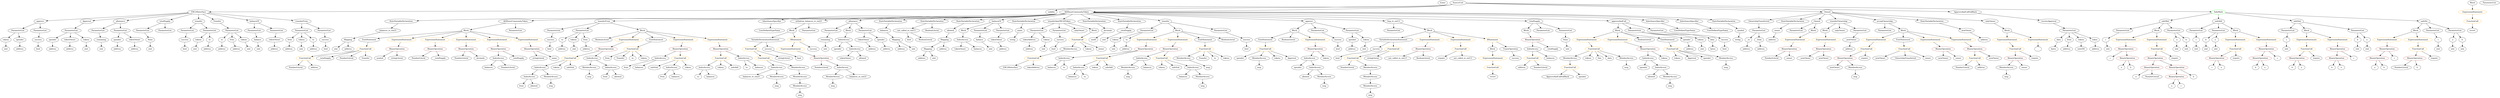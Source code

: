 strict digraph {
	graph [bb="0,0,16472,756"];
	node [label="\N"];
	Enter	[height=0.5,
		pos="9533.1,738",
		width=0.83628];
	StateVariableDeclaration_Unnamed_9	[color=black,
		height=0.5,
		label=StateVariableDeclaration,
		pos="2904.1,594",
		width=2.8184];
	VariableDeclaration_balances_re_ent21	[color=black,
		height=0.5,
		label=balances_re_ent21,
		pos="2622.1,522",
		width=2.2085];
	StateVariableDeclaration_Unnamed_9 -> VariableDeclaration_balances_re_ent21	[pos="e,2674.2,535.93 2846.7,578.75 2799.8,567.11 2733.5,550.66 2685.2,538.65"];
	Block_Unnamed_18	[color=black,
		height=0.5,
		label=Block,
		pos="10709,522",
		width=0.90558];
	ExpressionStatement_Unnamed_31	[color=orange,
		height=0.5,
		label=ExpressionStatement,
		pos="10514,450",
		width=2.458];
	Block_Unnamed_18 -> ExpressionStatement_Unnamed_31	[pos="e,10557,466.24 10682,511.41 10653,500.81 10605,483.47 10567,470.08"];
	ExpressionStatement_Unnamed_30	[color=orange,
		height=0.5,
		label=ExpressionStatement,
		pos="10709,450",
		width=2.458];
	Block_Unnamed_18 -> ExpressionStatement_Unnamed_30	[pos="e,10709,468.1 10709,503.7 10709,496.41 10709,487.73 10709,479.54"];
	BooleanLiteral_Unnamed_6	[color=black,
		height=0.5,
		label=BooleanLiteral,
		pos="10880,450",
		width=1.7788];
	Block_Unnamed_18 -> BooleanLiteral_Unnamed_6	[pos="e,10845,465.34 10735,510.37 10740,508.25 10745,506.05 10750,504 10778,492.54 10809,479.78 10834,469.65"];
	EmitStatement_Unnamed_5	[color=black,
		height=0.5,
		label=EmitStatement,
		pos="11026,450",
		width=1.7788];
	Block_Unnamed_18 -> EmitStatement_Unnamed_5	[pos="e,10979,462.43 10733,509.87 10739,507.69 10745,505.6 10750,504 10838,478.3 10863,486.4 10953,468 10958,467.02 10963,465.96 10968,\
464.86"];
	MemberAccess_Unnamed_19	[color=black,
		height=0.5,
		label=MemberAccess,
		pos="10377,306",
		width=1.9174];
	FunctionCall_Unnamed_27	[color=orange,
		height=0.5,
		label=FunctionCall,
		pos="10377,234",
		width=1.6125];
	MemberAccess_Unnamed_19 -> FunctionCall_Unnamed_27	[pos="e,10377,252.1 10377,287.7 10377,280.41 10377,271.73 10377,263.54"];
	NumberLiteral_Unnamed_9	[color=black,
		height=0.5,
		label=NumberLiteral,
		pos="8883.1,234",
		width=1.765];
	IndexAccess_Unnamed_11	[color=black,
		height=0.5,
		label=IndexAccess,
		pos="4357.1,306",
		width=1.6402];
	Identifier_from	[color=black,
		height=0.5,
		label=from,
		pos="4128.1,234",
		width=0.7947];
	IndexAccess_Unnamed_11 -> Identifier_from	[pos="e,4150.2,245.84 4313,293.72 4265.2,281.32 4192.1,261.87 4165.1,252 4163.6,251.44 4162,250.84 4160.4,250.22"];
	Identifier_balances_7	[color=black,
		height=0.5,
		label=balances,
		pos="4217.1,234",
		width=1.1828];
	IndexAccess_Unnamed_11 -> Identifier_balances_7	[pos="e,4243.9,248.4 4327.4,290.15 4306,279.44 4276.9,264.89 4254,253.43"];
	FunctionDefinition_ADZbuzzCommunityToken	[color=black,
		height=0.5,
		label=ADZbuzzCommunityToken,
		pos="3336.1,594",
		width=3.1649];
	Block_Unnamed_8	[color=black,
		height=0.5,
		label=Block,
		pos="3081.1,522",
		width=0.90558];
	FunctionDefinition_ADZbuzzCommunityToken -> Block_Unnamed_8	[pos="e,3109.8,530.89 3280.8,577.81 3232.5,564.56 3163.6,545.66 3120.7,533.87"];
	ParameterList_Unnamed_27	[color=black,
		height=0.5,
		label=ParameterList,
		pos="3336.1,522",
		width=1.7095];
	FunctionDefinition_ADZbuzzCommunityToken -> ParameterList_Unnamed_27	[pos="e,3336.1,540.1 3336.1,575.7 3336.1,568.41 3336.1,559.73 3336.1,551.54"];
	ParameterList_Unnamed_16	[color=black,
		height=0.5,
		label=ParameterList,
		pos="117.1,522",
		width=1.7095];
	Parameter_tokens_1	[color=black,
		height=0.5,
		label=tokens,
		pos="35.096,450",
		width=0.97489];
	ParameterList_Unnamed_16 -> Parameter_tokens_1	[pos="e,52.612,465.95 98.077,504.76 87.144,495.43 73.25,483.57 61.295,473.36"];
	Parameter_spender_1	[color=black,
		height=0.5,
		label=spender,
		pos="128.1,450",
		width=1.1135];
	ParameterList_Unnamed_16 -> Parameter_spender_1	[pos="e,125.41,468.1 119.82,503.7 120.97,496.32 122.36,487.52 123.66,479.25"];
	Identifier_spender_1	[color=black,
		height=0.5,
		label=spender,
		pos="8191.1,306",
		width=1.1135];
	IndexAccess_Unnamed_19	[color=black,
		height=0.5,
		label=IndexAccess,
		pos="5591.1,450",
		width=1.6402];
	Identifier_spender_2	[color=black,
		height=0.5,
		label=spender,
		pos="5553.1,378",
		width=1.1135];
	IndexAccess_Unnamed_19 -> Identifier_spender_2	[pos="e,5562.2,395.79 5581.9,432.05 5577.6,424.14 5572.4,414.54 5567.6,405.69"];
	IndexAccess_Unnamed_20	[color=black,
		height=0.5,
		label=IndexAccess,
		pos="5670.1,378",
		width=1.6402];
	IndexAccess_Unnamed_19 -> IndexAccess_Unnamed_20	[pos="e,5651.6,395.39 5609.4,432.76 5619.4,423.91 5632,412.77 5643.1,402.93"];
	Parameter_to_3	[color=black,
		height=0.5,
		label=to,
		pos="3704.1,450",
		width=0.75];
	ElementaryTypeName_address_29	[color=black,
		height=0.5,
		label=address,
		pos="3702.1,378",
		width=1.0996];
	Parameter_to_3 -> ElementaryTypeName_address_29	[pos="e,3702.6,396.1 3703.6,431.7 3703.4,424.41 3703.1,415.73 3702.9,407.54"];
	Parameter_None	[color=black,
		height=0.5,
		label=None,
		pos="990.1,450",
		width=0.85014];
	ElementaryTypeName_uint_12	[color=black,
		height=0.5,
		label=uint,
		pos="990.1,378",
		width=0.75];
	Parameter_None -> ElementaryTypeName_uint_12	[pos="e,990.1,396.1 990.1,431.7 990.1,424.41 990.1,415.73 990.1,407.54"];
	ElementaryTypeName_uint_4	[color=black,
		height=0.5,
		label=uint,
		pos="15558,378",
		width=0.75];
	VariableDeclaration_spender	[color=black,
		height=0.5,
		label=spender,
		pos="345.1,450",
		width=1.1135];
	ElementaryTypeName_address_10	[color=black,
		height=0.5,
		label=address,
		pos="345.1,378",
		width=1.0996];
	VariableDeclaration_spender -> ElementaryTypeName_address_10	[pos="e,345.1,396.1 345.1,431.7 345.1,424.41 345.1,415.73 345.1,407.54"];
	ParameterList_Unnamed_22	[color=black,
		height=0.5,
		label=ParameterList,
		pos="13637,522",
		width=1.7095];
	Parameter_data	[color=black,
		height=0.5,
		label=data,
		pos="13563,450",
		width=0.75];
	ParameterList_Unnamed_22 -> Parameter_data	[pos="e,13578,465.11 13620,504.41 13610,494.97 13597,483.03 13586,472.83"];
	Parameter_from_1	[color=black,
		height=0.5,
		label=from,
		pos="13637,450",
		width=0.7947];
	ParameterList_Unnamed_22 -> Parameter_from_1	[pos="e,13637,468.1 13637,503.7 13637,496.41 13637,487.73 13637,479.54"];
	Parameter_tokens_3	[color=black,
		height=0.5,
		label=tokens,
		pos="13719,450",
		width=0.97489];
	ParameterList_Unnamed_22 -> Parameter_tokens_3	[pos="e,13702,465.95 13656,504.76 13667,495.43 13681,483.57 13693,473.36"];
	Parameter_token	[color=black,
		height=0.5,
		label=token,
		pos="13809,450",
		width=0.864];
	ParameterList_Unnamed_22 -> Parameter_token	[pos="e,13784,461.18 13672,506.83 13702,494.77 13744,477.52 13774,465.39"];
	BinaryOperation_Unnamed_2	[color=brown,
		height=0.5,
		label=BinaryOperation,
		pos="14645,306",
		width=1.9867];
	Identifier_c_1	[color=black,
		height=0.5,
		label=c,
		pos="14609,234",
		width=0.75];
	BinaryOperation_Unnamed_2 -> Identifier_c_1	[pos="e,14617,251.14 14636,287.7 14632,279.75 14627,270.16 14623,261.34"];
	Identifier_a_1	[color=black,
		height=0.5,
		label=a,
		pos="14681,234",
		width=0.75];
	BinaryOperation_Unnamed_2 -> Identifier_a_1	[pos="e,14673,251.14 14654,287.7 14658,279.75 14663,270.16 14668,261.34"];
	ElementaryTypeName_bytes	[color=black,
		height=0.5,
		label=bytes,
		pos="13536,378",
		width=0.85014];
	Parameter_data -> ElementaryTypeName_bytes	[pos="e,13543,395.79 13557,432.05 13554,424.32 13550,414.96 13547,406.27"];
	VariableDeclaration_owner	[color=black,
		height=0.5,
		label=owner,
		pos="11757,522",
		width=0.93331];
	ElementaryTypeName_address_13	[color=black,
		height=0.5,
		label=address,
		pos="11741,450",
		width=1.0996];
	VariableDeclaration_owner -> ElementaryTypeName_address_13	[pos="e,11745,468.1 11753,503.7 11751,496.32 11749,487.52 11748,479.25"];
	Identifier_tokens_11	[color=black,
		height=0.5,
		label=tokens,
		pos="10499,306",
		width=0.97489];
	Identifier_this	[color=black,
		height=0.5,
		label=this,
		pos="10579,306",
		width=0.75];
	Identifier_msg_7	[color=black,
		height=0.5,
		label=msg,
		pos="7934.1,90",
		width=0.75];
	Identifier_msg_2	[color=black,
		height=0.5,
		label=msg,
		pos="9034.1,18",
		width=0.75];
	ExpressionStatement_Unnamed_1	[color=orange,
		height=0.5,
		label=ExpressionStatement,
		pos="14769,450",
		width=2.458];
	FunctionCall_Unnamed	[color=orange,
		height=0.5,
		label=FunctionCall,
		pos="14769,378",
		width=1.6125];
	ExpressionStatement_Unnamed_1 -> FunctionCall_Unnamed	[pos="e,14769,396.1 14769,431.7 14769,424.41 14769,415.73 14769,407.54"];
	ElementaryTypeName_uint_23	[color=black,
		height=0.5,
		label=uint,
		pos="10370,378",
		width=0.75];
	Identifier_from_4	[color=black,
		height=0.5,
		label=from,
		pos="3989.1,306",
		width=0.7947];
	Mapping_Unnamed	[color=black,
		height=0.5,
		label=Mapping,
		pos="5940.1,450",
		width=1.2105];
	ElementaryTypeName_address_19	[color=black,
		height=0.5,
		label=address,
		pos="5981.1,378",
		width=1.0996];
	Mapping_Unnamed -> ElementaryTypeName_address_19	[pos="e,5971.3,395.79 5950,432.05 5954.7,424.14 5960.3,414.54 5965.5,405.69"];
	ElementaryTypeName_uint_21	[color=black,
		height=0.5,
		label=uint,
		pos="6066.1,378",
		width=0.75];
	Mapping_Unnamed -> ElementaryTypeName_uint_21	[pos="e,6045.9,390.21 5965.3,435 5985.7,423.69 6014.4,407.73 6036,395.74"];
	FunctionDefinition_transferFrom_1	[color=black,
		height=0.5,
		label=transferFrom,
		pos="3981.1,594",
		width=1.6402];
	ParameterList_Unnamed_39	[color=black,
		height=0.5,
		label=ParameterList,
		pos="3646.1,522",
		width=1.7095];
	FunctionDefinition_transferFrom_1 -> ParameterList_Unnamed_39	[pos="e,3695.2,533.26 3933.5,583.05 3873.7,570.56 3771.2,549.13 3706.1,535.54"];
	ParameterList_Unnamed_38	[color=black,
		height=0.5,
		label=ParameterList,
		pos="3840.1,522",
		width=1.7095];
	FunctionDefinition_transferFrom_1 -> ParameterList_Unnamed_38	[pos="e,3870.4,538.07 3951.2,578.15 3930.7,567.97 3903.2,554.33 3880.7,543.16"];
	Block_Unnamed_16	[color=black,
		height=0.5,
		label=Block,
		pos="4234.1,522",
		width=0.90558];
	FunctionDefinition_transferFrom_1 -> Block_Unnamed_16	[pos="e,4205.5,530.92 4023.7,581.2 4071.5,567.99 4148.2,546.76 4194.6,533.92"];
	Identifier_a_5	[color=black,
		height=0.5,
		label=a,
		pos="14084,162",
		width=0.75];
	NumberLiteral_Unnamed_4	[color=black,
		height=0.5,
		label=NumberLiteral,
		pos="3030.1,306",
		width=1.765];
	Identifier_newOwner_3	[color=black,
		height=0.5,
		label=newOwner,
		pos="12837,306",
		width=1.4046];
	FunctionCall_Unnamed_9	[color=orange,
		height=0.5,
		label=FunctionCall,
		pos="2008.1,306",
		width=1.6125];
	NumberLiteral_Unnamed_7	[color=black,
		height=0.5,
		label=NumberLiteral,
		pos="1948.1,234",
		width=1.765];
	FunctionCall_Unnamed_9 -> NumberLiteral_Unnamed_7	[pos="e,1962.6,251.96 1993.9,288.41 1986.7,280.08 1977.9,269.8 1969.9,260.49"];
	ElementaryTypeName_address_22	[color=black,
		height=0.5,
		label=address,
		pos="2069.1,234",
		width=1.0996];
	FunctionCall_Unnamed_9 -> ElementaryTypeName_address_22	[pos="e,2055.2,250.99 2022.6,288.41 2030.1,279.74 2039.5,268.97 2047.9,259.38"];
	Identifier_safeSub_1	[color=black,
		height=0.5,
		label=safeSub,
		pos="4318.1,234",
		width=1.1274];
	VariableDeclaration_to	[color=black,
		height=0.5,
		label=to,
		pos="1420.1,450",
		width=0.75];
	ElementaryTypeName_address_8	[color=black,
		height=0.5,
		label=address,
		pos="1420.1,378",
		width=1.0996];
	VariableDeclaration_to -> ElementaryTypeName_address_8	[pos="e,1420.1,396.1 1420.1,431.7 1420.1,424.41 1420.1,415.73 1420.1,407.54"];
	ParameterList_Unnamed_3	[color=black,
		height=0.5,
		label=ParameterList,
		pos="15108,522",
		width=1.7095];
	Parameter_c_1	[color=black,
		height=0.5,
		label=c,
		pos="15097,450",
		width=0.75];
	ParameterList_Unnamed_3 -> Parameter_c_1	[pos="e,15100,468.1 15105,503.7 15104,496.32 15103,487.52 15102,479.25"];
	Mapping_Unnamed_2	[color=black,
		height=0.5,
		label=Mapping,
		pos="6160.1,378",
		width=1.2105];
	ElementaryTypeName_address_21	[color=black,
		height=0.5,
		label=address,
		pos="6117.1,306",
		width=1.0996];
	Mapping_Unnamed_2 -> ElementaryTypeName_address_21	[pos="e,6127.4,323.79 6149.7,360.05 6144.8,352.06 6138.8,342.33 6133.3,333.4"];
	ElementaryTypeName_uint_22	[color=black,
		height=0.5,
		label=uint,
		pos="6202.1,306",
		width=0.75];
	Mapping_Unnamed_2 -> ElementaryTypeName_uint_22	[pos="e,6192.6,322.83 6170.3,360.05 6175.2,351.82 6181.2,341.76 6186.7,332.61"];
	EmitStatement_Unnamed_3	[color=black,
		height=0.5,
		label=EmitStatement,
		pos="8385.1,450",
		width=1.7788];
	FunctionCall_Unnamed_20	[color=orange,
		height=0.5,
		label=FunctionCall,
		pos="8385.1,378",
		width=1.6125];
	EmitStatement_Unnamed_3 -> FunctionCall_Unnamed_20	[pos="e,8385.1,396.1 8385.1,431.7 8385.1,424.41 8385.1,415.73 8385.1,407.54"];
	ElementaryTypeName_uint_17	[color=black,
		height=0.5,
		label=uint,
		pos="1962.1,378",
		width=0.75];
	ElementaryTypeName_address_14	[color=black,
		height=0.5,
		label=address,
		pos="13089,450",
		width=1.0996];
	VariableDeclaration__to	[color=black,
		height=0.5,
		label=_to,
		pos="11571,450",
		width=0.75];
	ElementaryTypeName_address_16	[color=black,
		height=0.5,
		label=address,
		pos="11562,378",
		width=1.0996];
	VariableDeclaration__to -> ElementaryTypeName_address_16	[pos="e,11564,396.1 11569,431.7 11568,424.32 11567,415.52 11566,407.25"];
	ParameterList_Unnamed_23	[color=black,
		height=0.5,
		label=ParameterList,
		pos="11635,522",
		width=1.7095];
	ParameterList_Unnamed_23 -> VariableDeclaration__to	[pos="e,11584,465.57 11620,504.41 11612,495.28 11601,483.81 11592,473.85"];
	VariableDeclaration__from	[color=black,
		height=0.5,
		label=_from,
		pos="11650,450",
		width=0.93331];
	ParameterList_Unnamed_23 -> VariableDeclaration__from	[pos="e,11646,468.1 11639,503.7 11640,496.32 11642,487.52 11644,479.25"];
	VariableDeclaration_decimals	[color=black,
		height=0.5,
		label=decimals,
		pos="7335.1,522",
		width=1.1967];
	ElementaryTypeName_uint8	[color=black,
		height=0.5,
		label=uint8,
		pos="7262.1,450",
		width=0.7947];
	VariableDeclaration_decimals -> ElementaryTypeName_uint8	[pos="e,7277.1,465.39 7318.5,505.12 7308.7,495.69 7296.1,483.61 7285.3,473.25"];
	MemberAccess_Unnamed_6	[color=black,
		height=0.5,
		label=MemberAccess,
		pos="5318.1,162",
		width=1.9174];
	MemberAccess_Unnamed_7	[color=black,
		height=0.5,
		label=MemberAccess,
		pos="5318.1,90",
		width=1.9174];
	MemberAccess_Unnamed_6 -> MemberAccess_Unnamed_7	[pos="e,5318.1,108.1 5318.1,143.7 5318.1,136.41 5318.1,127.73 5318.1,119.54"];
	Identifier_from_2	[color=black,
		height=0.5,
		label=from,
		pos="3986.1,162",
		width=0.7947];
	Parameter_spender	[color=black,
		height=0.5,
		label=spender,
		pos="771.1,450",
		width=1.1135];
	ElementaryTypeName_address_2	[color=black,
		height=0.5,
		label=address,
		pos="771.1,378",
		width=1.0996];
	Parameter_spender -> ElementaryTypeName_address_2	[pos="e,771.1,396.1 771.1,431.7 771.1,424.41 771.1,415.73 771.1,407.54"];
	BinaryOperation_Unnamed_20	[color=brown,
		height=0.5,
		label=BinaryOperation,
		pos="13049,378",
		width=1.9867];
	FunctionCall_Unnamed_7	[color=orange,
		height=0.5,
		label=FunctionCall,
		pos="13049,306",
		width=1.6125];
	BinaryOperation_Unnamed_20 -> FunctionCall_Unnamed_7	[pos="e,13049,324.1 13049,359.7 13049,352.41 13049,343.73 13049,335.54"];
	Identifier_newOwner_4	[color=black,
		height=0.5,
		label=newOwner,
		pos="13176,306",
		width=1.4046];
	BinaryOperation_Unnamed_20 -> Identifier_newOwner_4	[pos="e,13150,321.63 13078,361.12 13096,351.02 13120,337.86 13140,327.04"];
	IndexAccess_Unnamed_8	[color=black,
		height=0.5,
		label=IndexAccess,
		pos="7095.1,234",
		width=1.6402];
	Identifier_balances_6	[color=black,
		height=0.5,
		label=balances,
		pos="7051.1,162",
		width=1.1828];
	IndexAccess_Unnamed_8 -> Identifier_balances_6	[pos="e,7061.6,179.79 7084.4,216.05 7079.4,208.06 7073.3,198.33 7067.7,189.4"];
	Identifier_to_1	[color=black,
		height=0.5,
		label=to,
		pos="7139.1,162",
		width=0.75];
	IndexAccess_Unnamed_8 -> Identifier_to_1	[pos="e,7129.1,178.83 7105.7,216.05 7111,207.73 7117.4,197.54 7123.2,188.32"];
	MemberAccess_Unnamed_14	[color=black,
		height=0.5,
		label=MemberAccess,
		pos="8318.1,306",
		width=1.9174];
	Identifier_msg_10	[color=black,
		height=0.5,
		label=msg,
		pos="8318.1,234",
		width=0.75];
	MemberAccess_Unnamed_14 -> Identifier_msg_10	[pos="e,8318.1,252.1 8318.1,287.7 8318.1,280.41 8318.1,271.73 8318.1,263.54"];
	EmitStatement_Unnamed_1	[color=black,
		height=0.5,
		label=EmitStatement,
		pos="2443.1,450",
		width=1.7788];
	Block_Unnamed_8 -> EmitStatement_Unnamed_1	[pos="e,2499.4,459.04 3048.9,518.04 2968.1,510.52 2749.7,489.72 2568.1,468 2549.5,465.77 2529.3,463.13 2510.7,460.6"];
	ExpressionStatement_Unnamed_15	[color=orange,
		height=0.5,
		label=ExpressionStatement,
		pos="2665.1,450",
		width=2.458];
	Block_Unnamed_8 -> ExpressionStatement_Unnamed_15	[pos="e,2731.5,462.17 3050.2,515.8 2985.7,504.95 2835.4,479.66 2742.8,464.07"];
	ExpressionStatement_Unnamed_18	[color=orange,
		height=0.5,
		label=ExpressionStatement,
		pos="2886.1,450",
		width=2.458];
	Block_Unnamed_8 -> ExpressionStatement_Unnamed_18	[pos="e,2928.5,466.24 3054.4,511.41 3024.9,500.81 2976.5,483.47 2939.2,470.08"];
	ExpressionStatement_Unnamed_17	[color=orange,
		height=0.5,
		label=ExpressionStatement,
		pos="3081.1,450",
		width=2.458];
	Block_Unnamed_8 -> ExpressionStatement_Unnamed_17	[pos="e,3081.1,468.1 3081.1,503.7 3081.1,496.41 3081.1,487.73 3081.1,479.54"];
	ExpressionStatement_Unnamed_19	[color=orange,
		height=0.5,
		label=ExpressionStatement,
		pos="3276.1,450",
		width=2.458];
	Block_Unnamed_8 -> ExpressionStatement_Unnamed_19	[pos="e,3233.6,466.24 3107.8,511.41 3137.3,500.81 3185.6,483.47 3223,470.08"];
	ExpressionStatement_Unnamed_16	[color=orange,
		height=0.5,
		label=ExpressionStatement,
		pos="3472.1,450",
		width=2.458];
	Block_Unnamed_8 -> ExpressionStatement_Unnamed_16	[pos="e,3407.5,462.57 3111.8,515.51 3172.5,504.63 3309.6,480.08 3396.1,464.6"];
	ExpressionStatement_Unnamed_12	[color=orange,
		height=0.5,
		label=ExpressionStatement,
		pos="12406,450",
		width=2.458];
	FunctionCall_Unnamed_5	[color=orange,
		height=0.5,
		label=FunctionCall,
		pos="12346,378",
		width=1.6125];
	ExpressionStatement_Unnamed_12 -> FunctionCall_Unnamed_5	[pos="e,12360,395.79 12392,432.05 12384,423.71 12376,413.49 12368,404.25"];
	ElementaryTypeName_uint	[color=black,
		height=0.5,
		label=uint,
		pos="14636,378",
		width=0.75];
	FunctionDefinition_safeMul	[color=black,
		height=0.5,
		label=safeMul,
		pos="14281,594",
		width=1.1135];
	ParameterList_Unnamed_5	[color=black,
		height=0.5,
		label=ParameterList,
		pos="13995,522",
		width=1.7095];
	FunctionDefinition_safeMul -> ParameterList_Unnamed_5	[pos="e,14041,534.22 14246,584.49 14198,572.67 14110,551.15 14052,536.96"];
	Block_Unnamed_2	[color=black,
		height=0.5,
		label=Block,
		pos="14215,522",
		width=0.90558];
	FunctionDefinition_safeMul -> Block_Unnamed_2	[pos="e,14230,538.34 14266,577.12 14258,568.13 14247,556.72 14237,546.7"];
	ParameterList_Unnamed_4	[color=black,
		height=0.5,
		label=ParameterList,
		pos="14348,522",
		width=1.7095];
	FunctionDefinition_safeMul -> ParameterList_Unnamed_4	[pos="e,14332,539.8 14296,577.12 14305,568.51 14315,557.67 14324,547.96"];
	Identifier_not_called_re_ent13_1	[color=black,
		height=0.5,
		label=not_called_re_ent13,
		pos="9247.1,306",
		width=2.3887];
	IndexAccess_Unnamed_21	[color=black,
		height=0.5,
		label=IndexAccess,
		pos="10911,306",
		width=1.6402];
	Identifier_spender_3	[color=black,
		height=0.5,
		label=spender,
		pos="10880,234",
		width=1.1135];
	IndexAccess_Unnamed_21 -> Identifier_spender_3	[pos="e,10888,252.1 10903,287.7 10900,280.07 10896,270.92 10892,262.4"];
	IndexAccess_Unnamed_22	[color=black,
		height=0.5,
		label=IndexAccess,
		pos="10997,234",
		width=1.6402];
	IndexAccess_Unnamed_21 -> IndexAccess_Unnamed_22	[pos="e,10977,251.39 10931,288.76 10942,279.82 10956,268.55 10968,258.64"];
	VariableDeclarationStatement_Unnamed	[color=black,
		height=0.5,
		label=VariableDeclarationStatement,
		pos="9213.1,450",
		width=3.3174];
	VariableDeclaration_success	[color=black,
		height=0.5,
		label=success,
		pos="9101.1,378",
		width=1.1135];
	VariableDeclarationStatement_Unnamed -> VariableDeclaration_success	[pos="e,9123.8,393.19 9186,432.05 9170.1,422.11 9149.9,409.49 9133.2,399.05"];
	FunctionCall_Unnamed_11	[color=orange,
		height=0.5,
		label=FunctionCall,
		pos="9217.1,378",
		width=1.6125];
	VariableDeclarationStatement_Unnamed -> FunctionCall_Unnamed_11	[pos="e,9216.1,396.1 9214.1,431.7 9214.5,424.41 9215,415.73 9215.5,407.54"];
	Block_Unnamed_6	[color=black,
		height=0.5,
		label=Block,
		pos="12081,522",
		width=0.90558];
	ExpressionStatement_Unnamed_11	[color=orange,
		height=0.5,
		label=ExpressionStatement,
		pos="12082,450",
		width=2.458];
	Block_Unnamed_6 -> ExpressionStatement_Unnamed_11	[pos="e,12082,468.1 12081,503.7 12081,496.41 12082,487.73 12082,479.54"];
	NumberLiteral_Unnamed_5	[color=black,
		height=0.5,
		label=NumberLiteral,
		pos="2750.1,306",
		width=1.765];
	MemberAccess_Unnamed_9	[color=black,
		height=0.5,
		label=MemberAccess,
		pos="5537.1,162",
		width=1.9174];
	Identifier_msg_5	[color=black,
		height=0.5,
		label=msg,
		pos="5537.1,90",
		width=0.75];
	MemberAccess_Unnamed_9 -> Identifier_msg_5	[pos="e,5537.1,108.1 5537.1,143.7 5537.1,136.41 5537.1,127.73 5537.1,119.54"];
	ParameterList_Unnamed_45	[color=black,
		height=0.5,
		label=ParameterList,
		pos="6867.1,522",
		width=1.7095];
	Parameter_tokenAddress	[color=black,
		height=0.5,
		label=tokenAddress,
		pos="6832.1,450",
		width=1.7372];
	ParameterList_Unnamed_45 -> Parameter_tokenAddress	[pos="e,6840.6,468.1 6858.4,503.7 6854.6,496.07 6850.1,486.92 6845.8,478.4"];
	Parameter_tokens_8	[color=black,
		height=0.5,
		label=tokens,
		pos="6948.1,450",
		width=0.97489];
	ParameterList_Unnamed_45 -> Parameter_tokens_8	[pos="e,6930.7,466.04 6886.3,504.41 6897,495.13 6910.6,483.44 6922.2,473.36"];
	Identifier_balances	[color=black,
		height=0.5,
		label=balances,
		pos="3213.1,234",
		width=1.1828];
	Identifier_balances_re_ent21	[color=black,
		height=0.5,
		label=balances_re_ent21,
		pos="4995.1,162",
		width=2.2085];
	ElementaryTypeName_uint_14	[color=black,
		height=0.5,
		label=uint,
		pos="667.1,378",
		width=0.75];
	Identifier__totalSupply_2	[color=black,
		height=0.5,
		label=_totalSupply,
		pos="2142.1,306",
		width=1.6125];
	NumberLiteral_Unnamed_1	[color=black,
		height=0.5,
		label=NumberLiteral,
		pos="15872,234",
		width=1.765];
	ElementaryTypeName_uint_16	[color=black,
		height=0.5,
		label=uint,
		pos="35.096,378",
		width=0.75];
	Parameter_tokens_1 -> ElementaryTypeName_uint_16	[pos="e,35.096,396.1 35.096,431.7 35.096,424.41 35.096,415.73 35.096,407.54"];
	IndexAccess_Unnamed_7	[color=black,
		height=0.5,
		label=IndexAccess,
		pos="6991.1,306",
		width=1.6402];
	Identifier_balances_5	[color=black,
		height=0.5,
		label=balances,
		pos="6903.1,234",
		width=1.1828];
	IndexAccess_Unnamed_7 -> Identifier_balances_5	[pos="e,6922.5,250.43 6970.7,288.76 6959,279.47 6944.2,267.67 6931.4,257.49"];
	Identifier_to	[color=black,
		height=0.5,
		label=to,
		pos="6991.1,234",
		width=0.75];
	IndexAccess_Unnamed_7 -> Identifier_to	[pos="e,6991.1,252.1 6991.1,287.7 6991.1,280.41 6991.1,271.73 6991.1,263.54"];
	Identifier_allowed_4	[color=black,
		height=0.5,
		label=allowed,
		pos="10934,162",
		width=1.0858];
	MemberAccess_Unnamed_10	[color=black,
		height=0.5,
		label=MemberAccess,
		pos="7431.1,234",
		width=1.9174];
	Identifier_msg_6	[color=black,
		height=0.5,
		label=msg,
		pos="7431.1,162",
		width=0.75];
	MemberAccess_Unnamed_10 -> Identifier_msg_6	[pos="e,7431.1,180.1 7431.1,215.7 7431.1,208.41 7431.1,199.73 7431.1,191.54"];
	ParameterList_Unnamed_41	[color=black,
		height=0.5,
		label=ParameterList,
		pos="5522.1,522",
		width=1.7095];
	Parameter_remaining_1	[color=black,
		height=0.5,
		label=remaining,
		pos="5468.1,450",
		width=1.2798];
	ParameterList_Unnamed_41 -> Parameter_remaining_1	[pos="e,5480.7,467.31 5509,504.05 5502.6,495.68 5494.6,485.4 5487.5,476.13"];
	BinaryOperation_Unnamed_30	[color=brown,
		height=0.5,
		label=BinaryOperation,
		pos="7621.1,378",
		width=1.9867];
	BinaryOperation_Unnamed_30 -> IndexAccess_Unnamed_7	[pos="e,7047.3,312.05 7569.6,365.16 7560.2,363.25 7550.4,361.43 7541.1,360 7494.5,352.82 7194.7,325.38 7058.4,313.06"];
	FunctionCall_Unnamed_18	[color=orange,
		height=0.5,
		label=FunctionCall,
		pos="7255.1,306",
		width=1.6125];
	BinaryOperation_Unnamed_30 -> FunctionCall_Unnamed_18	[pos="e,7304.5,315.75 7568.2,365.56 7559.2,363.66 7549.9,361.74 7541.1,360 7463.4,344.56 7373.6,328.15 7315.7,317.75"];
	BinaryOperation_Unnamed_18	[color=brown,
		height=0.5,
		label=BinaryOperation,
		pos="12195,306",
		width=1.9867];
	Identifier_newOwner_1	[color=black,
		height=0.5,
		label=newOwner,
		pos="12126,234",
		width=1.4046];
	BinaryOperation_Unnamed_18 -> Identifier_newOwner_1	[pos="e,12142,251.31 12178,288.05 12170,279.42 12159,268.76 12150,259.27"];
	MemberAccess_Unnamed_1	[color=black,
		height=0.5,
		label=MemberAccess,
		pos="12264,234",
		width=1.9174];
	BinaryOperation_Unnamed_18 -> MemberAccess_Unnamed_1	[pos="e,12248,251.79 12212,288.05 12220,279.63 12230,269.28 12239,259.97"];
	NumberLiteral_Unnamed_11	[color=black,
		height=0.5,
		label=NumberLiteral,
		pos="5459.1,234",
		width=1.765];
	NumberLiteral_Unnamed_3	[color=black,
		height=0.5,
		label=NumberLiteral,
		pos="12967,234",
		width=1.765];
	Block_Unnamed_3	[color=black,
		height=0.5,
		label=Block,
		pos="15934,522",
		width=0.90558];
	ExpressionStatement_Unnamed_7	[color=orange,
		height=0.5,
		label=ExpressionStatement,
		pos="15763,450",
		width=2.458];
	Block_Unnamed_3 -> ExpressionStatement_Unnamed_7	[pos="e,15801,466.62 15908,510.52 15883,500.07 15843,483.76 15812,470.85"];
	ExpressionStatement_Unnamed_6	[color=orange,
		height=0.5,
		label=ExpressionStatement,
		pos="15958,450",
		width=2.458];
	Block_Unnamed_3 -> ExpressionStatement_Unnamed_6	[pos="e,15952,468.28 15940,504.05 15942,496.52 15946,487.44 15949,478.94"];
	Parameter_a_3	[color=black,
		height=0.5,
		label=a,
		pos="16163,450",
		width=0.75];
	ElementaryTypeName_uint_9	[color=black,
		height=0.5,
		label=uint,
		pos="16163,378",
		width=0.75];
	Parameter_a_3 -> ElementaryTypeName_uint_9	[pos="e,16163,396.1 16163,431.7 16163,424.41 16163,415.73 16163,407.54"];
	ElementaryTypeName_uint_31	[color=black,
		height=0.5,
		label=uint,
		pos="6926.1,378",
		width=0.75];
	BinaryOperation_Unnamed_16	[color=brown,
		height=0.5,
		label=BinaryOperation,
		pos="13316,306",
		width=1.9867];
	MemberAccess_Unnamed	[color=black,
		height=0.5,
		label=MemberAccess,
		pos="13255,234",
		width=1.9174];
	BinaryOperation_Unnamed_16 -> MemberAccess_Unnamed	[pos="e,13270,251.79 13301,288.05 13294,279.71 13285,269.49 13277,260.25"];
	Identifier_owner_1	[color=black,
		height=0.5,
		label=owner,
		pos="13376,234",
		width=0.93331];
	BinaryOperation_Unnamed_16 -> Identifier_owner_1	[pos="e,13363,250.83 13331,288.05 13338,279.47 13347,268.89 13355,259.44"];
	FunctionCall_Unnamed_21	[color=orange,
		height=0.5,
		label=FunctionCall,
		pos="4492.1,306",
		width=1.6125];
	FunctionCall_Unnamed_21 -> Identifier_safeSub_1	[pos="e,4347.5,246.82 4457.7,291.17 4429.1,279.64 4388.2,263.19 4358.1,251.07"];
	IndexAccess_Unnamed_12	[color=black,
		height=0.5,
		label=IndexAccess,
		pos="4436.1,234",
		width=1.6402];
	FunctionCall_Unnamed_21 -> IndexAccess_Unnamed_12	[pos="e,4449.5,251.79 4478.5,288.05 4471.9,279.8 4463.9,269.7 4456.5,260.54"];
	Identifier_tokens_5	[color=black,
		height=0.5,
		label=tokens,
		pos="4548.1,234",
		width=0.97489];
	FunctionCall_Unnamed_21 -> Identifier_tokens_5	[pos="e,4535.4,250.83 4505.7,288.05 4512.4,279.56 4520.8,269.11 4528.3,259.73"];
	ExpressionStatement_Unnamed_23	[color=orange,
		height=0.5,
		label=ExpressionStatement,
		pos="5236.1,378",
		width=2.458];
	BinaryOperation_Unnamed_28	[color=brown,
		height=0.5,
		label=BinaryOperation,
		pos="5459.1,306",
		width=1.9867];
	ExpressionStatement_Unnamed_23 -> BinaryOperation_Unnamed_28	[pos="e,5415.4,320.7 5282.8,362.33 5318.4,351.16 5367.4,335.77 5404.8,324.06"];
	BinaryOperation_Unnamed_23	[color=brown,
		height=0.5,
		label=BinaryOperation,
		pos="3081.1,378",
		width=1.9867];
	BinaryOperation_Unnamed_23 -> NumberLiteral_Unnamed_4	[pos="e,3042.3,323.79 3068.8,360.05 3062.8,351.89 3055.5,341.91 3048.9,332.82"];
	Identifier_decimals	[color=black,
		height=0.5,
		label=decimals,
		pos="3155.1,306",
		width=1.1967];
	BinaryOperation_Unnamed_23 -> Identifier_decimals	[pos="e,3138.2,322.99 3098.6,360.41 3108,351.57 3119.6,340.53 3129.9,330.79"];
	Identifier_owner_3	[color=black,
		height=0.5,
		label=owner,
		pos="12939,306",
		width=0.93331];
	InheritanceSpecifier_Unnamed_1	[color=black,
		height=0.5,
		label=InheritanceSpecifier,
		pos="5141.1,594",
		width=2.3333];
	UserDefinedTypeName_Unnamed_1	[color=black,
		height=0.5,
		label=UserDefinedTypeName,
		pos="5120.1,522",
		width=2.7214];
	InheritanceSpecifier_Unnamed_1 -> UserDefinedTypeName_Unnamed_1	[pos="e,5125.2,540.1 5135.9,575.7 5133.7,568.24 5131,559.32 5128.5,550.97"];
	BooleanLiteral_Unnamed_5	[color=black,
		height=0.5,
		label=BooleanLiteral,
		pos="3978.1,450",
		width=1.7788];
	Identifier_require	[color=black,
		height=0.5,
		label=require,
		pos="14771,306",
		width=1.0026];
	Parameter_tokens	[color=black,
		height=0.5,
		label=tokens,
		pos="1265.1,450",
		width=0.97489];
	ElementaryTypeName_uint_15	[color=black,
		height=0.5,
		label=uint,
		pos="1238.1,378",
		width=0.75];
	Parameter_tokens -> ElementaryTypeName_uint_15	[pos="e,1244.6,395.79 1258.6,432.05 1255.6,424.32 1252,414.96 1248.6,406.27"];
	Identifier__newOwner	[color=black,
		height=0.5,
		label=_newOwner,
		pos="11931,306",
		width=1.5432];
	Identifier_to_3	[color=black,
		height=0.5,
		label=to,
		pos="4954.1,234",
		width=0.75];
	FunctionCall_Unnamed_8	[color=orange,
		height=0.5,
		label=FunctionCall,
		pos="2406.1,378",
		width=1.6125];
	EmitStatement_Unnamed_1 -> FunctionCall_Unnamed_8	[pos="e,2415.1,396.1 2433.9,431.7 2429.9,423.98 2425,414.71 2420.4,406.11"];
	ElementaryTypeName_uint_24	[color=black,
		height=0.5,
		label=uint,
		pos="2205.1,378",
		width=0.75];
	ModifierInvocation_onlyOwner	[color=black,
		height=0.5,
		label=onlyOwner,
		pos="12183,522",
		width=1.4323];
	ElementaryTypeName_uint_7	[color=black,
		height=0.5,
		label=uint,
		pos="14420,378",
		width=0.75];
	ElementaryTypeName_address_11	[color=black,
		height=0.5,
		label=address,
		pos="13624,378",
		width=1.0996];
	ParameterList_Unnamed_18	[color=black,
		height=0.5,
		label=ParameterList,
		pos="1966.1,522",
		width=1.7095];
	Parameter_from	[color=black,
		height=0.5,
		label=from,
		pos="1884.1,450",
		width=0.7947];
	ParameterList_Unnamed_18 -> Parameter_from	[pos="e,1900.5,465.02 1947.1,504.76 1935.7,495.08 1921.2,482.67 1909,472.22"];
	Parameter_tokens_2	[color=black,
		height=0.5,
		label=tokens,
		pos="1966.1,450",
		width=0.97489];
	ParameterList_Unnamed_18 -> Parameter_tokens_2	[pos="e,1966.1,468.1 1966.1,503.7 1966.1,496.41 1966.1,487.73 1966.1,479.54"];
	Parameter_to_1	[color=black,
		height=0.5,
		label=to,
		pos="2047.1,450",
		width=0.75];
	ParameterList_Unnamed_18 -> Parameter_to_1	[pos="e,2031,464.88 1985.3,504.41 1996.4,494.81 2010.5,482.63 2022.4,472.32"];
	Parameter_tokenOwner_3	[color=black,
		height=0.5,
		label=tokenOwner,
		pos="5724.1,450",
		width=1.5571];
	ElementaryTypeName_address_30	[color=black,
		height=0.5,
		label=address,
		pos="5787.1,378",
		width=1.0996];
	Parameter_tokenOwner_3 -> ElementaryTypeName_address_30	[pos="e,5772.7,394.99 5739,432.41 5746.8,423.74 5756.5,412.97 5765.2,403.38"];
	ElementaryTypeName_address	[color=black,
		height=0.5,
		label=address,
		pos="1780.1,378",
		width=1.0996];
	ElementaryTypeName_uint_25	[color=black,
		height=0.5,
		label=uint,
		pos="6580.1,378",
		width=0.75];
	Identifier_balances_re_ent21_1	[color=black,
		height=0.5,
		label=balances_re_ent21,
		pos="5704.1,162",
		width=2.2085];
	ParameterList_Unnamed_11	[color=black,
		height=0.5,
		label=ParameterList,
		pos="1640.1,522",
		width=1.7095];
	Parameter_balance	[color=black,
		height=0.5,
		label=balance,
		pos="1668.1,450",
		width=1.0719];
	ParameterList_Unnamed_11 -> Parameter_balance	[pos="e,1661.3,468.1 1647,503.7 1650,496.15 1653.6,487.12 1657,478.68"];
	ElementaryTypeName_bool_9	[color=black,
		height=0.5,
		label=bool,
		pos="11408,378",
		width=0.76697];
	IndexAccess_Unnamed_9	[color=black,
		height=0.5,
		label=IndexAccess,
		pos="8662.1,306",
		width=1.6402];
	Identifier_spender	[color=black,
		height=0.5,
		label=spender,
		pos="8547.1,234",
		width=1.1135];
	IndexAccess_Unnamed_9 -> Identifier_spender	[pos="e,8570.2,249.07 8636.6,289.46 8619.9,279.32 8598,265.97 8580,255.02"];
	IndexAccess_Unnamed_10	[color=black,
		height=0.5,
		label=IndexAccess,
		pos="8664.1,234",
		width=1.6402];
	IndexAccess_Unnamed_9 -> IndexAccess_Unnamed_10	[pos="e,8663.6,252.1 8662.6,287.7 8662.8,280.41 8663,271.73 8663.3,263.54"];
	FunctionDefinition_approve	[color=black,
		height=0.5,
		label=approve,
		pos="258.1,594",
		width=1.1412];
	FunctionDefinition_approve -> ParameterList_Unnamed_16	[pos="e,147.41,538.05 231.58,579.83 210.73,569.48 181.34,554.89 157.56,543.09"];
	ParameterList_Unnamed_17	[color=black,
		height=0.5,
		label=ParameterList,
		pos="258.1,522",
		width=1.7095];
	FunctionDefinition_approve -> ParameterList_Unnamed_17	[pos="e,258.1,540.1 258.1,575.7 258.1,568.41 258.1,559.73 258.1,551.54"];
	Identifier_to_4	[color=black,
		height=0.5,
		label=to,
		pos="4616.1,162",
		width=0.75];
	BinaryOperation_Unnamed_3	[color=brown,
		height=0.5,
		label=BinaryOperation,
		pos="15156,306",
		width=1.9867];
	Identifier_b_1	[color=black,
		height=0.5,
		label=b,
		pos="15120,234",
		width=0.75];
	BinaryOperation_Unnamed_3 -> Identifier_b_1	[pos="e,15128,251.14 15147,287.7 15143,279.75 15138,270.16 15134,261.34"];
	Identifier_a_2	[color=black,
		height=0.5,
		label=a,
		pos="15192,234",
		width=0.75];
	BinaryOperation_Unnamed_3 -> Identifier_a_2	[pos="e,15184,251.14 15165,287.7 15169,279.75 15174,270.16 15179,261.34"];
	Parameter_success_3	[color=black,
		height=0.5,
		label=success,
		pos="8263.1,450",
		width=1.1135];
	ElementaryTypeName_bool_6	[color=black,
		height=0.5,
		label=bool,
		pos="8263.1,378",
		width=0.76697];
	Parameter_success_3 -> ElementaryTypeName_bool_6	[pos="e,8263.1,396.1 8263.1,431.7 8263.1,424.41 8263.1,415.73 8263.1,407.54"];
	Identifier_revert	[color=black,
		height=0.5,
		label=revert,
		pos="9865.1,162",
		width=0.87786];
	FunctionCall_Unnamed_15	[color=orange,
		height=0.5,
		label=FunctionCall,
		pos="4973.1,378",
		width=1.6125];
	FunctionCall_Unnamed_16	[color=orange,
		height=0.5,
		label=FunctionCall,
		pos="5065.1,306",
		width=1.6125];
	FunctionCall_Unnamed_15 -> FunctionCall_Unnamed_16	[pos="e,5044,323.06 4994,361.12 5006.1,351.87 5021.6,340.07 5035.1,329.84"];
	stringLiteral_Unnamed_3	[color=black,
		height=0.5,
		label=stringLiteral,
		pos="5195.1,306",
		width=1.5016];
	FunctionCall_Unnamed_15 -> stringLiteral_Unnamed_3	[pos="e,5156.9,319.06 5012.8,364.49 5050.1,352.73 5105.9,335.11 5146,322.48"];
	EventDefinition_Approval	[color=black,
		height=0.5,
		label=Approval,
		pos="578.1,594",
		width=1.266];
	ParameterList_Unnamed_21	[color=black,
		height=0.5,
		label=ParameterList,
		pos="474.1,522",
		width=1.7095];
	EventDefinition_Approval -> ParameterList_Unnamed_21	[pos="e,497.82,538.97 555.79,577.98 541.65,568.47 523.11,555.99 507.27,545.33"];
	FunctionCall_Unnamed_23	[color=orange,
		height=0.5,
		label=FunctionCall,
		pos="4772.1,306",
		width=1.6125];
	IndexAccess_Unnamed_18	[color=black,
		height=0.5,
		label=IndexAccess,
		pos="4660.1,234",
		width=1.6402];
	FunctionCall_Unnamed_23 -> IndexAccess_Unnamed_18	[pos="e,4685.3,250.73 4747.2,289.46 4731.8,279.84 4711.8,267.32 4694.8,256.72"];
	Identifier_tokens_7	[color=black,
		height=0.5,
		label=tokens,
		pos="4772.1,234",
		width=0.97489];
	FunctionCall_Unnamed_23 -> Identifier_tokens_7	[pos="e,4772.1,252.1 4772.1,287.7 4772.1,280.41 4772.1,271.73 4772.1,263.54"];
	Identifier_safeAdd_1	[color=black,
		height=0.5,
		label=safeAdd,
		pos="4867.1,234",
		width=1.1689];
	FunctionCall_Unnamed_23 -> Identifier_safeAdd_1	[pos="e,4846.6,250.1 4793.7,289.12 4806.7,279.52 4823.5,267.16 4837.7,256.67"];
	FunctionCall_Unnamed_14	[color=orange,
		height=0.5,
		label=FunctionCall,
		pos="10128,306",
		width=1.6125];
	ElementaryTypeName_address_23	[color=black,
		height=0.5,
		label=address,
		pos="10061,234",
		width=1.0996];
	FunctionCall_Unnamed_14 -> ElementaryTypeName_address_23	[pos="e,10076,250.99 10112,288.41 10104,279.66 10093,268.75 10084,259.08"];
	NumberLiteral_Unnamed_10	[color=black,
		height=0.5,
		label=NumberLiteral,
		pos="10182,234",
		width=1.765];
	FunctionCall_Unnamed_14 -> NumberLiteral_Unnamed_10	[pos="e,10169,251.79 10141,288.05 10147,279.89 10155,269.91 10162,260.82"];
	ElementaryTypeName_address_25	[color=black,
		height=0.5,
		label=address,
		pos="6665.1,378",
		width=1.0996];
	Block_Unnamed_12	[color=black,
		height=0.5,
		label=Block,
		pos="5269.1,522",
		width=0.90558];
	VariableDeclarationStatement_Unnamed_1	[color=black,
		height=0.5,
		label=VariableDeclarationStatement,
		pos="5082.1,450",
		width=3.3174];
	Block_Unnamed_12 -> VariableDeclarationStatement_Unnamed_1	[pos="e,5127.3,467.08 5243.4,510.43 5238,508.27 5232.4,506.03 5227.1,504 5197.9,492.74 5165.1,480.72 5138.1,470.97"];
	IfStatement_Unnamed_1	[color=orange,
		height=0.5,
		label=IfStatement,
		pos="5272.1,450",
		width=1.4739];
	Block_Unnamed_12 -> IfStatement_Unnamed_1	[pos="e,5271.4,468.1 5269.8,503.7 5270.2,496.41 5270.5,487.73 5270.9,479.54"];
	Identifier_ApproveAndCallFallBack	[color=black,
		height=0.5,
		label=ApproveAndCallFallBack,
		pos="10294,162",
		width=2.957];
	FunctionCall_Unnamed_27 -> Identifier_ApproveAndCallFallBack	[pos="e,10314,180.12 10358,216.76 10347,208.01 10334,197.03 10323,187.28"];
	Identifier_spender_5	[color=black,
		height=0.5,
		label=spender,
		pos="10459,162",
		width=1.1135];
	FunctionCall_Unnamed_27 -> Identifier_spender_5	[pos="e,10441,178.43 10396,216.76 10407,207.56 10421,195.9 10432,185.79"];
	BinaryOperation_Unnamed_27	[color=brown,
		height=0.5,
		label=BinaryOperation,
		pos="10130,450",
		width=1.9867];
	IndexAccess_Unnamed_1	[color=black,
		height=0.5,
		label=IndexAccess,
		pos="10130,378",
		width=1.6402];
	BinaryOperation_Unnamed_27 -> IndexAccess_Unnamed_1	[pos="e,10130,396.1 10130,431.7 10130,424.41 10130,415.73 10130,407.54"];
	Identifier__totalSupply_3	[color=black,
		height=0.5,
		label=_totalSupply,
		pos="10265,378",
		width=1.6125];
	BinaryOperation_Unnamed_27 -> Identifier__totalSupply_3	[pos="e,10236,393.94 10160,433.29 10180,423.22 10205,410.05 10226,399.21"];
	ElementaryTypeName_address_18	[color=black,
		height=0.5,
		label=address,
		pos="13088,234",
		width=1.0996];
	ParameterList_Unnamed_46	[color=black,
		height=0.5,
		label=ParameterList,
		pos="7008.1,522",
		width=1.7095];
	Parameter_success_7	[color=black,
		height=0.5,
		label=success,
		pos="7041.1,450",
		width=1.1135];
	ParameterList_Unnamed_46 -> Parameter_success_7	[pos="e,7033,468.1 7016.3,503.7 7019.8,496.07 7024.2,486.92 7028.2,478.4"];
	Identifier_from_1	[color=black,
		height=0.5,
		label=from,
		pos="4371.1,162",
		width=0.7947];
	IndexAccess_Unnamed_12 -> Identifier_from_1	[pos="e,4385.1,178.04 4420.7,216.41 4412.3,207.41 4401.9,196.13 4392.7,186.26"];
	Identifier_balances_8	[color=black,
		height=0.5,
		label=balances,
		pos="4460.1,162",
		width=1.1828];
	IndexAccess_Unnamed_12 -> Identifier_balances_8	[pos="e,4454.2,180.1 4442,215.7 4444.6,208.24 4447.6,199.32 4450.5,190.97"];
	MemberAccess_Unnamed_21	[color=black,
		height=0.5,
		label=MemberAccess,
		pos="7114.1,378",
		width=1.9174];
	FunctionCall_Unnamed_30	[color=orange,
		height=0.5,
		label=FunctionCall,
		pos="6780.1,306",
		width=1.6125];
	MemberAccess_Unnamed_21 -> FunctionCall_Unnamed_30	[pos="e,6827.8,316.72 7062.5,365.68 7053.7,363.77 7044.6,361.81 7036.1,360 6968.5,345.63 6890.7,329.6 6838.8,318.97"];
	ParameterList_Unnamed_7	[color=black,
		height=0.5,
		label=ParameterList,
		pos="16046,522",
		width=1.7095];
	Parameter_c_3	[color=black,
		height=0.5,
		label=c,
		pos="16091,450",
		width=0.75];
	ParameterList_Unnamed_7 -> Parameter_c_3	[pos="e,16081,466.83 16057,504.05 16062,495.73 16069,485.54 16075,476.32"];
	Parameter_c_2	[color=black,
		height=0.5,
		label=c,
		pos="13887,450",
		width=0.75];
	ParameterList_Unnamed_5 -> Parameter_c_2	[pos="e,13906,463.34 13971,505.12 13954,494.53 13933,480.57 13916,469.49"];
	IndexAccess_Unnamed_18 -> Identifier_to_4	[pos="e,4626,178.83 4649.4,216.05 4644.2,207.73 4637.8,197.54 4632,188.32"];
	Identifier_balances_10	[color=black,
		height=0.5,
		label=balances,
		pos="4704.1,162",
		width=1.1828];
	IndexAccess_Unnamed_18 -> Identifier_balances_10	[pos="e,4693.5,179.79 4670.7,216.05 4675.8,208.06 4681.9,198.33 4687.5,189.4"];
	BinaryOperation_Unnamed_8	[color=brown,
		height=0.5,
		label=BinaryOperation,
		pos="14198,306",
		width=1.9867];
	BinaryOperation_Unnamed_9	[color=brown,
		height=0.5,
		label=BinaryOperation,
		pos="14191,234",
		width=1.9867];
	BinaryOperation_Unnamed_8 -> BinaryOperation_Unnamed_9	[pos="e,14193,252.1 14196,287.7 14196,280.41 14195,271.73 14194,263.54"];
	BinaryOperation_Unnamed_10	[color=brown,
		height=0.5,
		label=BinaryOperation,
		pos="14352,234",
		width=1.9867];
	BinaryOperation_Unnamed_8 -> BinaryOperation_Unnamed_10	[pos="e,14318,250.28 14232,289.81 14254,279.62 14284,266.08 14308,255.01"];
	VariableDeclarationStatement_Unnamed_1 -> FunctionCall_Unnamed_15	[pos="e,4997.4,394.59 5055.7,432.05 5041,422.61 5022.5,410.74 5006.8,400.63"];
	VariableDeclaration_success_1	[color=black,
		height=0.5,
		label=success,
		pos="5089.1,378",
		width=1.1135];
	VariableDeclarationStatement_Unnamed_1 -> VariableDeclaration_success_1	[pos="e,5087.4,396.1 5083.8,431.7 5084.6,424.41 5085.4,415.73 5086.2,407.54"];
	Identifier_newOwner	[color=black,
		height=0.5,
		label=newOwner,
		pos="12055,306",
		width=1.4046];
	Block_Unnamed_15	[color=black,
		height=0.5,
		label=Block,
		pos="8572.1,522",
		width=0.90558];
	Block_Unnamed_15 -> EmitStatement_Unnamed_3	[pos="e,8422.3,464.93 8545.7,511.12 8516.5,500.19 8468.9,482.35 8433,468.94"];
	BooleanLiteral_Unnamed_4	[color=black,
		height=0.5,
		label=BooleanLiteral,
		pos="8531.1,450",
		width=1.7788];
	Block_Unnamed_15 -> BooleanLiteral_Unnamed_4	[pos="e,8541,467.96 8562.4,504.41 8557.7,496.42 8552,486.64 8546.7,477.64"];
	ExpressionStatement_Unnamed_26	[color=orange,
		height=0.5,
		label=ExpressionStatement,
		pos="8702.1,450",
		width=2.458];
	Block_Unnamed_15 -> ExpressionStatement_Unnamed_26	[pos="e,8671.9,467.25 8594.7,508.81 8613.2,498.87 8639.7,484.57 8661.8,472.69"];
	VariableDeclaration_from	[color=black,
		height=0.5,
		label=from,
		pos="1494.1,450",
		width=0.7947];
	ElementaryTypeName_address_7	[color=black,
		height=0.5,
		label=address,
		pos="1517.1,378",
		width=1.0996];
	VariableDeclaration_from -> ElementaryTypeName_address_7	[pos="e,1511.4,396.28 1499.7,432.05 1502.1,424.52 1505.1,415.44 1507.9,406.94"];
	FunctionDefinition_withdraw_balances_re_ent21	[color=black,
		height=0.5,
		label=withdraw_balances_re_ent21,
		pos="5381.1,594",
		width=3.2897];
	FunctionDefinition_withdraw_balances_re_ent21 -> Block_Unnamed_12	[pos="e,5290,536.06 5354,576.05 5337.5,565.77 5316.5,552.63 5299.5,541.99"];
	ParameterList_Unnamed_31	[color=black,
		height=0.5,
		label=ParameterList,
		pos="5381.1,522",
		width=1.7095];
	FunctionDefinition_withdraw_balances_re_ent21 -> ParameterList_Unnamed_31	[pos="e,5381.1,540.1 5381.1,575.7 5381.1,568.41 5381.1,559.73 5381.1,551.54"];
	ElementaryTypeName_address_1	[color=black,
		height=0.5,
		label=address,
		pos="885.1,378",
		width=1.0996];
	Identifier__totalSupply	[color=black,
		height=0.5,
		label=_totalSupply,
		pos="2890.1,306",
		width=1.6125];
	ExpressionStatement_Unnamed_25	[color=orange,
		height=0.5,
		label=ExpressionStatement,
		pos="7629.1,450",
		width=2.458];
	ExpressionStatement_Unnamed_25 -> BinaryOperation_Unnamed_30	[pos="e,7623.1,396.1 7627.1,431.7 7626.3,424.41 7625.3,415.73 7624.4,407.54"];
	Identifier_require_1	[color=black,
		height=0.5,
		label=require,
		pos="15282,306",
		width=1.0026];
	ElementaryTypeName_address_5	[color=black,
		height=0.5,
		label=address,
		pos="1877.1,378",
		width=1.0996];
	Parameter_from -> ElementaryTypeName_address_5	[pos="e,1878.8,396.1 1882.4,431.7 1881.6,424.41 1880.8,415.73 1879.9,407.54"];
	Parameter_spender_4	[color=black,
		height=0.5,
		label=spender,
		pos="11148,450",
		width=1.1135];
	ElementaryTypeName_address_32	[color=black,
		height=0.5,
		label=address,
		pos="11171,378",
		width=1.0996];
	Parameter_spender_4 -> ElementaryTypeName_address_32	[pos="e,11165,396.1 11154,431.7 11156,424.24 11159,415.32 11162,406.97"];
	Identifier_a_4	[color=black,
		height=0.5,
		label=a,
		pos="13963,234",
		width=0.75];
	NumberLiteral_Unnamed_2	[color=black,
		height=0.5,
		label=NumberLiteral,
		pos="11709,306",
		width=1.765];
	Identifier_Transfer_2	[color=black,
		height=0.5,
		label=Transfer,
		pos="4078.1,306",
		width=1.1689];
	ExpressionStatement_Unnamed_28	[color=orange,
		height=0.5,
		label=ExpressionStatement,
		pos="4149.1,450",
		width=2.458];
	BinaryOperation_Unnamed_33	[color=brown,
		height=0.5,
		label=BinaryOperation,
		pos="4001.1,378",
		width=1.9867];
	ExpressionStatement_Unnamed_28 -> BinaryOperation_Unnamed_33	[pos="e,4033.6,394.38 4115.1,432.94 4094,422.94 4066.6,409.99 4044,399.28"];
	FunctionDefinition_allowance_1	[color=black,
		height=0.5,
		label=allowance,
		pos="5667.1,594",
		width=1.3076];
	FunctionDefinition_allowance_1 -> ParameterList_Unnamed_41	[pos="e,5553.1,537.96 5638.8,579.34 5617.3,568.97 5587.5,554.58 5563.4,542.93"];
	Block_Unnamed_17	[color=black,
		height=0.5,
		label=Block,
		pos="5634.1,522",
		width=0.90558];
	FunctionDefinition_allowance_1 -> Block_Unnamed_17	[pos="e,5642,539.79 5659.1,576.05 5655.4,568.23 5650.9,558.75 5646.8,549.98"];
	ParameterList_Unnamed_40	[color=black,
		height=0.5,
		label=ParameterList,
		pos="5746.1,522",
		width=1.7095];
	FunctionDefinition_allowance_1 -> ParameterList_Unnamed_40	[pos="e,5727.4,539.55 5685,577.12 5695,568.27 5707.6,557.07 5718.8,547.16"];
	Identifier_balances_4	[color=black,
		height=0.5,
		label=balances,
		pos="7804.1,162",
		width=1.1828];
	BinaryOperation_Unnamed_12	[color=brown,
		height=0.5,
		label=BinaryOperation,
		pos="15927,306",
		width=1.9867];
	BinaryOperation_Unnamed_12 -> NumberLiteral_Unnamed_1	[pos="e,15885,251.79 15914,288.05 15907,279.89 15900,269.91 15892,260.82"];
	Identifier_b_5	[color=black,
		height=0.5,
		label=b,
		pos="15981,234",
		width=0.75];
	BinaryOperation_Unnamed_12 -> Identifier_b_5	[pos="e,15969,250.36 15940,288.05 15947,279.44 15955,268.81 15962,259.33"];
	Identifier_data	[color=black,
		height=0.5,
		label=data,
		pos="10651,306",
		width=0.75];
	Parameter_from_1 -> ElementaryTypeName_address_11	[pos="e,13627,396.1 13634,431.7 13633,424.32 13631,415.52 13629,407.25"];
	StateVariableDeclaration_Unnamed_6	[color=black,
		height=0.5,
		label=StateVariableDeclaration,
		pos="5915.1,594",
		width=2.8184];
	VariableDeclaration_balances	[color=black,
		height=0.5,
		label=balances,
		pos="5868.1,522",
		width=1.1828];
	StateVariableDeclaration_Unnamed_6 -> VariableDeclaration_balances	[pos="e,5879.3,539.62 5903.5,575.7 5898.1,567.7 5891.6,558.02 5885.7,549.15"];
	BinaryOperation_Unnamed_21	[color=brown,
		height=0.5,
		label=BinaryOperation,
		pos="2614.1,378",
		width=1.9867];
	Identifier_symbol	[color=black,
		height=0.5,
		label=symbol,
		pos="2504.1,306",
		width=1.0581];
	BinaryOperation_Unnamed_21 -> Identifier_symbol	[pos="e,2526.1,321.02 2588.6,360.76 2572.8,350.7 2552.3,337.71 2535.5,327.01"];
	stringLiteral_Unnamed	[color=black,
		height=0.5,
		label=stringLiteral,
		pos="2614.1,306",
		width=1.5016];
	BinaryOperation_Unnamed_21 -> stringLiteral_Unnamed	[pos="e,2614.1,324.1 2614.1,359.7 2614.1,352.41 2614.1,343.73 2614.1,335.54"];
	ElementaryTypeName_uint_1	[color=black,
		height=0.5,
		label=uint,
		pos="14564,378",
		width=0.75];
	ContractDefinition_ERC20Interface	[color=black,
		height=0.5,
		label=ERC20Interface,
		pos="1283.1,666",
		width=1.959];
	ContractDefinition_ERC20Interface -> FunctionDefinition_approve	[pos="e,298.72,597.77 1215.4,660.38 1023.9,647.3 480.83,610.21 310.12,598.55"];
	ContractDefinition_ERC20Interface -> EventDefinition_Approval	[pos="e,621.51,599.92 1217.5,658.96 1114.3,649.4 907.96,630.01 733.1,612 699.81,608.57 662.54,604.49 632.89,601.19"];
	FunctionDefinition_allowance	[color=black,
		height=0.5,
		label=allowance,
		pos="789.1,594",
		width=1.3076];
	ContractDefinition_ERC20Interface -> FunctionDefinition_allowance	[pos="e,832.72,601.18 1222.5,656.42 1125.6,642.68 937,615.96 843.86,602.76"];
	FunctionDefinition_totalSupply	[color=black,
		height=0.5,
		label=totalSupply,
		pos="1071.1,594",
		width=1.4739];
	ContractDefinition_ERC20Interface -> FunctionDefinition_totalSupply	[pos="e,1108.3,607.28 1241.2,651.17 1206,639.53 1155.5,622.88 1118.8,610.74"];
	FunctionDefinition_transfer	[color=black,
		height=0.5,
		label=transfer,
		pos="1283.1,594",
		width=1.0719];
	ContractDefinition_ERC20Interface -> FunctionDefinition_transfer	[pos="e,1283.1,612.1 1283.1,647.7 1283.1,640.41 1283.1,631.73 1283.1,623.54"];
	EventDefinition_Transfer	[color=black,
		height=0.5,
		label=Transfer,
		pos="1473.1,594",
		width=1.1689];
	ContractDefinition_ERC20Interface -> EventDefinition_Transfer	[pos="e,1442.1,606.43 1322,650.67 1353.9,638.91 1398.9,622.32 1431.5,610.31"];
	FunctionDefinition_balanceOf	[color=black,
		height=0.5,
		label=balanceOf,
		pos="1640.1,594",
		width=1.3491];
	ContractDefinition_ERC20Interface -> FunctionDefinition_balanceOf	[pos="e,1597.8,603.29 1337.7,654.29 1405.3,641.04 1519.6,618.62 1586.7,605.48"];
	FunctionDefinition_transferFrom	[color=black,
		height=0.5,
		label=transferFrom,
		pos="1966.1,594",
		width=1.6402];
	ContractDefinition_ERC20Interface -> FunctionDefinition_transferFrom	[pos="e,1910.8,600.67 1347.7,658.38 1477.4,645.09 1768.5,615.25 1899.7,601.8"];
	ElementaryTypeName_string_1	[color=black,
		height=0.5,
		label=string,
		pos="6720.1,450",
		width=0.864];
	BinaryOperation_Unnamed_9 -> Identifier_a_5	[pos="e,14103,175.21 14166,216.76 14150,206.16 14129,192.3 14112,181.31"];
	NumberLiteral_Unnamed	[color=black,
		height=0.5,
		label=NumberLiteral,
		pos="14193,162",
		width=1.765];
	BinaryOperation_Unnamed_9 -> NumberLiteral_Unnamed	[pos="e,14193,180.1 14192,215.7 14192,208.41 14192,199.73 14192,191.54"];
	EventDefinition_OwnershipTransferred	[color=black,
		height=0.5,
		label=OwnershipTransferred,
		pos="11635,594",
		width=2.6243];
	EventDefinition_OwnershipTransferred -> ParameterList_Unnamed_23	[pos="e,11635,540.1 11635,575.7 11635,568.41 11635,559.73 11635,551.54"];
	SourceUnit_Unnamed	[color=black,
		height=0.5,
		label=SourceUnit,
		pos="9634.1,738",
		width=1.46];
	SourceUnit_Unnamed -> ContractDefinition_ERC20Interface	[pos="e,1353.7,667.19 9596.7,725.06 9588.7,722.97 9580.2,721.11 9572.1,720 9357.6,690.42 2213.7,669.6 1365.2,667.23"];
	PragmaDirective_solidity	[color=black,
		height=0.5,
		label=solidity,
		pos="6950.1,666",
		width=1.0442];
	SourceUnit_Unnamed -> PragmaDirective_solidity	[pos="e,6977.5,678.64 9596.4,725.03 9588.4,722.97 9580.1,721.13 9572.1,720 9288.8,679.85 7278.6,735.37 6997.1,684 6994.3,683.48 6991.4,\
682.81 6988.5,682.04"];
	ContractDefinition_ADZbuzzCommunityToken	[color=black,
		height=0.5,
		label=ADZbuzzCommunityToken,
		pos="7120.1,666",
		width=3.1649];
	SourceUnit_Unnamed -> ContractDefinition_ADZbuzzCommunityToken	[pos="e,7233.9,667.81 9596.4,725.07 9588.4,723.01 9580,721.16 9572.1,720 9341.6,686.43 7713.1,671.52 7245.4,667.9"];
	ContractDefinition_Owned	[color=black,
		height=0.5,
		label=Owned,
		pos="12073,666",
		width=1.0442];
	SourceUnit_Unnamed -> ContractDefinition_Owned	[pos="e,12035,668.08 9686.5,735.5 10008,726.27 11712,677.35 12024,668.41"];
	ContractDefinition_ApproveAndCallFallBack	[color=black,
		height=0.5,
		label=ApproveAndCallFallBack,
		pos="12665,666",
		width=2.957];
	SourceUnit_Unnamed -> ContractDefinition_ApproveAndCallFallBack	[pos="e,12562,670.53 9686.6,736.07 9948.8,731.4 11143,709.66 12120,684 12269,680.1 12440,674.59 12550,670.91"];
	ContractDefinition_SafeMath	[color=green,
		height=0.5,
		label=SafeMath,
		pos="14635,666",
		width=1.2798];
	SourceUnit_Unnamed -> ContractDefinition_SafeMath	[pos="e,14589,667.65 9686.9,736.26 10185,729.28 14058,675.08 14577,667.81"];
	Identifier_tokenOwner_1	[color=black,
		height=0.5,
		label=tokenOwner,
		pos="5611.1,306",
		width=1.5571];
	IndexAccess_Unnamed_1 -> FunctionCall_Unnamed_14	[pos="e,10129,324.1 10130,359.7 10129,352.41 10129,343.73 10129,335.54"];
	Identifier_balances_1	[color=black,
		height=0.5,
		label=balances,
		pos="10247,306",
		width=1.1828];
	IndexAccess_Unnamed_1 -> Identifier_balances_1	[pos="e,10223,321.3 10156,361.46 10173,351.34 10195,338.02 10214,327.09"];
	BinaryOperation_Unnamed_29	[color=brown,
		height=0.5,
		label=BinaryOperation,
		pos="7782.1,378",
		width=1.9867];
	IndexAccess_Unnamed_5	[color=black,
		height=0.5,
		label=IndexAccess,
		pos="7522.1,306",
		width=1.6402];
	BinaryOperation_Unnamed_29 -> IndexAccess_Unnamed_5	[pos="e,7565.2,318.6 7734.4,364.16 7689.7,352.13 7623,334.16 7576.3,321.59"];
	FunctionCall_Unnamed_17	[color=orange,
		height=0.5,
		label=FunctionCall,
		pos="7657.1,306",
		width=1.6125];
	BinaryOperation_Unnamed_29 -> FunctionCall_Unnamed_17	[pos="e,7684.5,322.34 7753.7,361.12 7736.1,351.27 7713.4,338.51 7694.3,327.85"];
	Parameter_spender_2	[color=black,
		height=0.5,
		label=spender,
		pos="8947.1,450",
		width=1.1135];
	ElementaryTypeName_address_27	[color=black,
		height=0.5,
		label=address,
		pos="8931.1,378",
		width=1.0996];
	Parameter_spender_2 -> ElementaryTypeName_address_27	[pos="e,8935,396.1 8943.1,431.7 8941.5,424.32 8939.4,415.52 8937.6,407.25"];
	FunctionCall_Unnamed_26	[color=orange,
		height=0.5,
		label=FunctionCall,
		pos="10546,378",
		width=1.6125];
	ExpressionStatement_Unnamed_31 -> FunctionCall_Unnamed_26	[pos="e,10538,396.1 10522,431.7 10525,424.07 10530,414.92 10534,406.4"];
	Parameter_a_2	[color=black,
		height=0.5,
		label=a,
		pos="14348,450",
		width=0.75];
	ElementaryTypeName_uint_6	[color=black,
		height=0.5,
		label=uint,
		pos="14348,378",
		width=0.75];
	Parameter_a_2 -> ElementaryTypeName_uint_6	[pos="e,14348,396.1 14348,431.7 14348,424.41 14348,415.73 14348,407.54"];
	FunctionCall_Unnamed_26 -> MemberAccess_Unnamed_19	[pos="e,10413,321.82 10512,363 10487,352.42 10451,337.78 10423,326.13"];
	FunctionCall_Unnamed_26 -> Identifier_tokens_11	[pos="e,10510,323.31 10535,360.05 10529,351.85 10522,341.83 10516,332.71"];
	FunctionCall_Unnamed_26 -> Identifier_this	[pos="e,10571,323.62 10554,359.7 10558,351.95 10562,342.64 10566,334.02"];
	FunctionCall_Unnamed_26 -> Identifier_data	[pos="e,10633,319.34 10570,361.12 10586,350.53 10607,336.57 10623,325.49"];
	MemberAccess_Unnamed_20	[color=black,
		height=0.5,
		label=MemberAccess,
		pos="10765,306",
		width=1.9174];
	FunctionCall_Unnamed_26 -> MemberAccess_Unnamed_20	[pos="e,10723,320.57 10586,364.4 10621,353.13 10673,336.51 10712,324.05"];
	ElementaryTypeName_uint_20	[color=black,
		height=0.5,
		label=uint,
		pos="7336.1,450",
		width=0.75];
	IndexAccess_Unnamed_2	[color=black,
		height=0.5,
		label=IndexAccess,
		pos="5162.1,234",
		width=1.6402];
	FunctionCall_Unnamed_16 -> IndexAccess_Unnamed_2	[pos="e,5139.8,251.06 5087.1,289.12 5100,279.78 5116.6,267.84 5130.9,257.55"];
	MemberAccess_Unnamed_5	[color=black,
		height=0.5,
		label=MemberAccess,
		pos="5308.1,234",
		width=1.9174];
	FunctionCall_Unnamed_16 -> MemberAccess_Unnamed_5	[pos="e,5263.1,247.97 5106.6,293.05 5146.7,281.49 5207.8,263.9 5252.2,251.11"];
	Parameter_success_1	[color=black,
		height=0.5,
		label=success,
		pos="247.1,450",
		width=1.1135];
	ParameterList_Unnamed_17 -> Parameter_success_1	[pos="e,249.78,468.1 255.38,503.7 254.22,496.32 252.84,487.52 251.54,479.25"];
	MemberAccess_Unnamed_15	[color=black,
		height=0.5,
		label=MemberAccess,
		pos="3876.1,234",
		width=1.9174];
	Identifier_msg_11	[color=black,
		height=0.5,
		label=msg,
		pos="3876.1,162",
		width=0.75];
	MemberAccess_Unnamed_15 -> Identifier_msg_11	[pos="e,3876.1,180.1 3876.1,215.7 3876.1,208.41 3876.1,199.73 3876.1,191.54"];
	Identifier_tokens_9	[color=black,
		height=0.5,
		label=tokens,
		pos="11023,306",
		width=0.97489];
	ElementaryTypeName_address_6	[color=black,
		height=0.5,
		label=address,
		pos="2047.1,378",
		width=1.0996];
	ExpressionStatement_Unnamed_22	[color=orange,
		height=0.5,
		label=ExpressionStatement,
		pos="9439.1,450",
		width=2.458];
	BinaryOperation_Unnamed_26	[color=brown,
		height=0.5,
		label=BinaryOperation,
		pos="9415.1,378",
		width=1.9867];
	ExpressionStatement_Unnamed_22 -> BinaryOperation_Unnamed_26	[pos="e,9421,396.1 9433.2,431.7 9430.6,424.24 9427.5,415.32 9424.7,406.97"];
	ParameterList_Unnamed_13	[color=black,
		height=0.5,
		label=ParameterList,
		pos="648.1,522",
		width=1.7095];
	Parameter_remaining	[color=black,
		height=0.5,
		label=remaining,
		pos="667.1,450",
		width=1.2798];
	ParameterList_Unnamed_13 -> Parameter_remaining	[pos="e,662.45,468.1 652.79,503.7 654.82,496.24 657.24,487.32 659.51,478.97"];
	Identifier_msg_9	[color=black,
		height=0.5,
		label=msg,
		pos="8727.1,90",
		width=0.75];
	StateVariableDeclaration_Unnamed_8	[color=black,
		height=0.5,
		label=StateVariableDeclaration,
		pos="6183.1,594",
		width=2.8184];
	VariableDeclaration_not_called_re_ent13	[color=black,
		height=0.5,
		label=not_called_re_ent13,
		pos="6015.1,522",
		width=2.3887];
	StateVariableDeclaration_Unnamed_8 -> VariableDeclaration_not_called_re_ent13	[pos="e,6052.6,538.62 6144.6,576.94 6120.3,566.83 6088.8,553.7 6062.9,542.93"];
	BooleanLiteral_Unnamed_1	[color=black,
		height=0.5,
		label=BooleanLiteral,
		pos="6183.1,522",
		width=1.7788];
	StateVariableDeclaration_Unnamed_8 -> BooleanLiteral_Unnamed_1	[pos="e,6183.1,540.1 6183.1,575.7 6183.1,568.41 6183.1,559.73 6183.1,551.54"];
	ElementaryTypeName_uint_26	[color=black,
		height=0.5,
		label=uint,
		pos="7407.1,378",
		width=0.75];
	Parameter_tokens_6	[color=black,
		height=0.5,
		label=tokens,
		pos="3785.1,450",
		width=0.97489];
	ElementaryTypeName_uint_28	[color=black,
		height=0.5,
		label=uint,
		pos="3787.1,378",
		width=0.75];
	Parameter_tokens_6 -> ElementaryTypeName_uint_28	[pos="e,3786.6,396.1 3785.6,431.7 3785.8,424.41 3786,415.73 3786.3,407.54"];
	EmitStatement_Unnamed_4	[color=black,
		height=0.5,
		label=EmitStatement,
		pos="4320.1,450",
		width=1.7788];
	FunctionCall_Unnamed_24	[color=orange,
		height=0.5,
		label=FunctionCall,
		pos="4165.1,378",
		width=1.6125];
	EmitStatement_Unnamed_4 -> FunctionCall_Unnamed_24	[pos="e,4197.1,393.46 4287.2,434.15 4264,423.66 4232.6,409.48 4207.5,398.14"];
	IndexAccess_Unnamed_15	[color=black,
		height=0.5,
		label=IndexAccess,
		pos="3542.1,234",
		width=1.6402];
	IndexAccess_Unnamed_16	[color=black,
		height=0.5,
		label=IndexAccess,
		pos="3469.1,162",
		width=1.6402];
	IndexAccess_Unnamed_15 -> IndexAccess_Unnamed_16	[pos="e,3486.3,179.47 3524.8,216.41 3515.7,207.69 3504.4,196.85 3494.3,187.21"];
	MemberAccess_Unnamed_16	[color=black,
		height=0.5,
		label=MemberAccess,
		pos="3615.1,162",
		width=1.9174];
	IndexAccess_Unnamed_15 -> MemberAccess_Unnamed_16	[pos="e,3597.7,179.71 3559.4,216.41 3568.4,207.76 3579.6,197 3589.6,187.42"];
	ElementaryTypeName_uint_13	[color=black,
		height=0.5,
		label=uint,
		pos="1674.1,378",
		width=0.75];
	Parameter_balance -> ElementaryTypeName_uint_13	[pos="e,1672.6,396.1 1669.6,431.7 1670.2,424.41 1670.9,415.73 1671.7,407.54"];
	FunctionCall_Unnamed_12	[color=orange,
		height=0.5,
		label=FunctionCall,
		pos="8959.1,306",
		width=1.6125];
	FunctionCall_Unnamed_12 -> NumberLiteral_Unnamed_9	[pos="e,8901.2,251.71 8941.1,288.41 8931.7,279.76 8920,269 8909.6,259.42"];
	MemberAccess_Unnamed_2	[color=black,
		height=0.5,
		label=MemberAccess,
		pos="9034.1,234",
		width=1.9174];
	FunctionCall_Unnamed_12 -> MemberAccess_Unnamed_2	[pos="e,9016.2,251.71 8976.9,288.41 8986.1,279.76 8997.7,269 9007.9,259.42"];
	StateVariableDeclaration_Unnamed	[color=black,
		height=0.5,
		label=StateVariableDeclaration,
		pos="11849,594",
		width=2.8184];
	StateVariableDeclaration_Unnamed -> VariableDeclaration_owner	[pos="e,11776,537.19 11827,576.05 11814,566.39 11798,554.19 11785,543.93"];
	ParameterList_Unnamed_37	[color=black,
		height=0.5,
		label=ParameterList,
		pos="8725.1,522",
		width=1.7095];
	Parameter_success_4	[color=black,
		height=0.5,
		label=success,
		pos="8849.1,450",
		width=1.1135];
	ParameterList_Unnamed_37 -> Parameter_success_4	[pos="e,8825,464.6 8752.6,505.46 8771.1,495.04 8795.5,481.23 8815.2,470.13"];
	ElementaryTypeName_bool_3	[color=black,
		height=0.5,
		label=bool,
		pos="6029.1,450",
		width=0.76697];
	ParameterList_Unnamed_24	[color=black,
		height=0.5,
		label=ParameterList,
		pos="11886,522",
		width=1.7095];
	BinaryOperation_Unnamed_26 -> Identifier_not_called_re_ent13_1	[pos="e,9284.5,322.6 9379.1,361.98 9354.5,351.73 9321.6,338.05 9294.8,326.89"];
	BooleanLiteral_Unnamed_2	[color=black,
		height=0.5,
		label=BooleanLiteral,
		pos="9415.1,306",
		width=1.7788];
	BinaryOperation_Unnamed_26 -> BooleanLiteral_Unnamed_2	[pos="e,9415.1,324.1 9415.1,359.7 9415.1,352.41 9415.1,343.73 9415.1,335.54"];
	Identifier_msg	[color=black,
		height=0.5,
		label=msg,
		pos="13255,162",
		width=0.75];
	MemberAccess_Unnamed -> Identifier_msg	[pos="e,13255,180.1 13255,215.7 13255,208.41 13255,199.73 13255,191.54"];
	ElementaryTypeName_address_4	[color=black,
		height=0.5,
		label=address,
		pos="128.1,378",
		width=1.0996];
	Parameter_spender_1 -> ElementaryTypeName_address_4	[pos="e,128.1,396.1 128.1,431.7 128.1,424.41 128.1,415.73 128.1,407.54"];
	Identifier_tokens_10	[color=black,
		height=0.5,
		label=tokens,
		pos="11111,306",
		width=0.97489];
	ExpressionStatement_Unnamed_32	[color=orange,
		height=0.5,
		label=ExpressionStatement,
		pos="16298,666",
		width=2.458];
	FunctionCall_Unnamed_28	[color=orange,
		height=0.5,
		label=FunctionCall,
		pos="16298,594",
		width=1.6125];
	ExpressionStatement_Unnamed_32 -> FunctionCall_Unnamed_28	[pos="e,16298,612.1 16298,647.7 16298,640.41 16298,631.73 16298,623.54"];
	ElementaryTypeName_uint_3	[color=black,
		height=0.5,
		label=uint,
		pos="15630,378",
		width=0.75];
	FunctionCall_Unnamed_8 -> FunctionCall_Unnamed_9	[pos="e,2050.8,318.61 2363.4,365.39 2355.3,363.43 2347,361.53 2339.1,360 2222.9,337.4 2191.3,346.6 2075.1,324 2070.8,323.16 2066.3,322.21 \
2061.9,321.21"];
	FunctionCall_Unnamed_8 -> Identifier__totalSupply_2	[pos="e,2185.1,318.4 2363.1,365.6 2317.5,353.52 2245.5,334.43 2196.2,321.34"];
	NumberLiteral_Unnamed_8	[color=black,
		height=0.5,
		label=NumberLiteral,
		pos="2282.1,306",
		width=1.765];
	FunctionCall_Unnamed_8 -> NumberLiteral_Unnamed_8	[pos="e,2309.7,322.57 2378.9,361.64 2361.5,351.81 2338.7,338.94 2319.6,328.15"];
	Identifier_Transfer	[color=black,
		height=0.5,
		label=Transfer,
		pos="2406.1,306",
		width=1.1689];
	FunctionCall_Unnamed_8 -> Identifier_Transfer	[pos="e,2406.1,324.1 2406.1,359.7 2406.1,352.41 2406.1,343.73 2406.1,335.54"];
	Parameter_tokenOwner_1	[color=black,
		height=0.5,
		label=tokenOwner,
		pos="885.1,450",
		width=1.5571];
	Parameter_tokenOwner_1 -> ElementaryTypeName_address_1	[pos="e,885.1,396.1 885.1,431.7 885.1,424.41 885.1,415.73 885.1,407.54"];
	ExpressionStatement_Unnamed_15 -> BinaryOperation_Unnamed_21	[pos="e,2626.6,396.1 2652.5,431.7 2646.7,423.73 2639.7,414.1 2633.2,405.26"];
	Parameter_tokenOwner	[color=black,
		height=0.5,
		label=tokenOwner,
		pos="1781.1,450",
		width=1.5571];
	Parameter_tokenOwner -> ElementaryTypeName_address	[pos="e,1780.3,396.1 1780.8,431.7 1780.7,424.41 1780.6,415.73 1780.5,407.54"];
	ParameterList_Unnamed_9	[color=black,
		height=0.5,
		label=ParameterList,
		pos="930.1,522",
		width=1.7095];
	ParameterList_Unnamed_9 -> Parameter_None	[pos="e,976.93,466.36 944.62,504.05 952.08,495.35 961.31,484.59 969.49,475.03"];
	ElementaryTypeName_address_28	[color=black,
		height=0.5,
		label=address,
		pos="3872.1,378",
		width=1.0996];
	FunctionDefinition_allowance -> ParameterList_Unnamed_13	[pos="e,678.34,538.01 761.24,579.17 740.5,568.87 711.87,554.66 688.6,543.11"];
	ParameterList_Unnamed_12	[color=black,
		height=0.5,
		label=ParameterList,
		pos="789.1,522",
		width=1.7095];
	FunctionDefinition_allowance -> ParameterList_Unnamed_12	[pos="e,789.1,540.1 789.1,575.7 789.1,568.41 789.1,559.73 789.1,551.54"];
	Identifier_Approval_1	[color=black,
		height=0.5,
		label=Approval,
		pos="11210,306",
		width=1.266];
	ElementaryTypeName_uint_29	[color=black,
		height=0.5,
		label=uint,
		pos="5468.1,378",
		width=0.75];
	Parameter_b_1	[color=black,
		height=0.5,
		label=b,
		pos="15558,450",
		width=0.75];
	Parameter_b_1 -> ElementaryTypeName_uint_4	[pos="e,15558,396.1 15558,431.7 15558,424.41 15558,415.73 15558,407.54"];
	ElementaryTypeName_address_33	[color=black,
		height=0.5,
		label=address,
		pos="6832.1,378",
		width=1.0996];
	Parameter_success_5	[color=black,
		height=0.5,
		label=success,
		pos="3619.1,450",
		width=1.1135];
	ParameterList_Unnamed_39 -> Parameter_success_5	[pos="e,3625.7,468.1 3639.4,503.7 3636.5,496.15 3633,487.12 3629.8,478.68"];
	Mapping_Unnamed_1	[color=black,
		height=0.5,
		label=Mapping,
		pos="6265.1,450",
		width=1.2105];
	Mapping_Unnamed_1 -> Mapping_Unnamed_2	[pos="e,6182.3,393.82 6242.8,434.15 6227.9,424.22 6208.1,411.01 6191.6,400.01"];
	ElementaryTypeName_address_20	[color=black,
		height=0.5,
		label=address,
		pos="6261.1,378",
		width=1.0996];
	Mapping_Unnamed_1 -> ElementaryTypeName_address_20	[pos="e,6262.1,396.1 6264.1,431.7 6263.7,424.41 6263.2,415.73 6262.7,407.54"];
	BinaryOperation_Unnamed_17	[color=brown,
		height=0.5,
		label=BinaryOperation,
		pos="12055,378",
		width=1.9867];
	ExpressionStatement_Unnamed_11 -> BinaryOperation_Unnamed_17	[pos="e,12062,396.1 12075,431.7 12073,424.15 12069,415.12 12066,406.68"];
	FunctionCall_Unnamed_2	[color=orange,
		height=0.5,
		label=FunctionCall,
		pos="14215,378",
		width=1.6125];
	FunctionCall_Unnamed_2 -> BinaryOperation_Unnamed_8	[pos="e,14202,324.1 14211,359.7 14209,352.32 14207,343.52 14205,335.25"];
	Identifier_require_2	[color=black,
		height=0.5,
		label=require,
		pos="14324,306",
		width=1.0026];
	FunctionCall_Unnamed_2 -> Identifier_require_2	[pos="e,14303,320.76 14240,361.29 14255,351.11 14276,337.77 14293,326.86"];
	ExpressionStatement_Unnamed_4	[color=orange,
		height=0.5,
		label=ExpressionStatement,
		pos="14020,450",
		width=2.458];
	Block_Unnamed_2 -> ExpressionStatement_Unnamed_4	[pos="e,14063,466.24 14188,511.41 14159,500.81 14111,483.47 14073,470.08"];
	ExpressionStatement_Unnamed_5	[color=orange,
		height=0.5,
		label=ExpressionStatement,
		pos="14215,450",
		width=2.458];
	Block_Unnamed_2 -> ExpressionStatement_Unnamed_5	[pos="e,14215,468.1 14215,503.7 14215,496.41 14215,487.73 14215,479.54"];
	ElementaryTypeName_bool_5	[color=black,
		height=0.5,
		label=bool,
		pos="5295.1,306",
		width=0.76697];
	VariableDeclaration_success_1 -> ElementaryTypeName_bool_5	[pos="e,5273.4,317.57 5120.2,366.23 5126.5,364.12 5133,361.96 5139.1,360 5191.7,343.1 5206.4,343.58 5258.1,324 5259.7,323.41 5261.3,322.77 \
5262.9,322.12"];
	ParameterList_Unnamed_28	[color=black,
		height=0.5,
		label=ParameterList,
		pos="9208.1,522",
		width=1.7095];
	StateVariableDeclaration_Unnamed_7	[color=black,
		height=0.5,
		label=StateVariableDeclaration,
		pos="6422.1,594",
		width=2.8184];
	VariableDeclaration_allowed	[color=black,
		height=0.5,
		label=allowed,
		pos="6304.1,522",
		width=1.0858];
	StateVariableDeclaration_Unnamed_7 -> VariableDeclaration_allowed	[pos="e,6327.4,536.81 6393.8,576.23 6376.8,566.11 6354.9,553.16 6337.1,542.57"];
	MemberAccess_Unnamed_4	[color=black,
		height=0.5,
		label=MemberAccess,
		pos="9034.1,90",
		width=1.9174];
	MemberAccess_Unnamed_4 -> Identifier_msg_2	[pos="e,9034.1,36.104 9034.1,71.697 9034.1,64.407 9034.1,55.726 9034.1,47.536"];
	ExpressionStatement_Unnamed_2	[color=orange,
		height=0.5,
		label=ExpressionStatement,
		pos="15230,450",
		width=2.458];
	FunctionCall_Unnamed_1	[color=orange,
		height=0.5,
		label=FunctionCall,
		pos="15230,378",
		width=1.6125];
	ExpressionStatement_Unnamed_2 -> FunctionCall_Unnamed_1	[pos="e,15230,396.1 15230,431.7 15230,424.41 15230,415.73 15230,407.54"];
	MemberAccess_Unnamed_12	[color=black,
		height=0.5,
		label=MemberAccess,
		pos="7802.1,306",
		width=1.9174];
	Identifier_msg_8	[color=black,
		height=0.5,
		label=msg,
		pos="7973.1,234",
		width=0.75];
	MemberAccess_Unnamed_12 -> Identifier_msg_8	[pos="e,7951.9,245.31 7840.5,290.71 7867.7,280.41 7904.8,265.93 7937.1,252 7938.6,251.35 7940.1,250.67 7941.7,249.98"];
	Block_Unnamed_10	[color=black,
		height=0.5,
		label=Block,
		pos="9862.1,378",
		width=0.90558];
	ExpressionStatement_Unnamed_21	[color=orange,
		height=0.5,
		label=ExpressionStatement,
		pos="9865.1,306",
		width=2.458];
	Block_Unnamed_10 -> ExpressionStatement_Unnamed_21	[pos="e,9864.4,324.1 9862.8,359.7 9863.2,352.41 9863.5,343.73 9863.9,335.54"];
	MemberAccess_Unnamed_3	[color=black,
		height=0.5,
		label=MemberAccess,
		pos="9034.1,162",
		width=1.9174];
	MemberAccess_Unnamed_3 -> MemberAccess_Unnamed_4	[pos="e,9034.1,108.1 9034.1,143.7 9034.1,136.41 9034.1,127.73 9034.1,119.54"];
	ExpressionStatement_Unnamed_20	[color=orange,
		height=0.5,
		label=ExpressionStatement,
		pos="9634.1,450",
		width=2.458];
	FunctionCall_Unnamed_10	[color=orange,
		height=0.5,
		label=FunctionCall,
		pos="9634.1,378",
		width=1.6125];
	ExpressionStatement_Unnamed_20 -> FunctionCall_Unnamed_10	[pos="e,9634.1,396.1 9634.1,431.7 9634.1,424.41 9634.1,415.73 9634.1,407.54"];
	FunctionCall_Unnamed_3	[color=orange,
		height=0.5,
		label=FunctionCall,
		pos="15958,378",
		width=1.6125];
	FunctionCall_Unnamed_3 -> BinaryOperation_Unnamed_12	[pos="e,15935,324.1 15950,359.7 15947,352.07 15943,342.92 15939,334.4"];
	Identifier_require_3	[color=black,
		height=0.5,
		label=require,
		pos="16053,306",
		width=1.0026];
	FunctionCall_Unnamed_3 -> Identifier_require_3	[pos="e,16034,321.39 15980,361.12 15993,351.32 16010,338.65 16025,328.02"];
	BinaryOperation_Unnamed_11	[color=brown,
		height=0.5,
		label=BinaryOperation,
		pos="14350,162",
		width=1.9867];
	Identifier_a_6	[color=black,
		height=0.5,
		label=a,
		pos="14314,90",
		width=0.75];
	BinaryOperation_Unnamed_11 -> Identifier_a_6	[pos="e,14322,107.14 14341,143.7 14337,135.75 14332,126.16 14328,117.34"];
	Identifier_c_4	[color=black,
		height=0.5,
		label=c,
		pos="14386,90",
		width=0.75];
	BinaryOperation_Unnamed_11 -> Identifier_c_4	[pos="e,14378,107.14 14359,143.7 14363,135.75 14368,126.16 14373,117.34"];
	ElementaryTypeName_address_9	[color=black,
		height=0.5,
		label=address,
		pos="459.1,378",
		width=1.0996];
	BinaryOperation_Unnamed_6	[color=brown,
		height=0.5,
		label=BinaryOperation,
		pos="14020,378",
		width=1.9867];
	Identifier_c_3	[color=black,
		height=0.5,
		label=c,
		pos="13911,306",
		width=0.75];
	BinaryOperation_Unnamed_6 -> Identifier_c_3	[pos="e,13930,319.21 13995,360.76 13978,350.16 13957,336.3 13940,325.31"];
	BinaryOperation_Unnamed_7	[color=brown,
		height=0.5,
		label=BinaryOperation,
		pos="14028,306",
		width=1.9867];
	BinaryOperation_Unnamed_6 -> BinaryOperation_Unnamed_7	[pos="e,14026,324.1 14022,359.7 14023,352.41 14024,343.73 14025,335.54"];
	ElementaryTypeName_bool	[color=black,
		height=0.5,
		label=bool,
		pos="1165.1,378",
		width=0.76697];
	Identifier_spender_4	[color=black,
		height=0.5,
		label=spender,
		pos="11314,306",
		width=1.1135];
	ElementaryTypeName_bool_4	[color=black,
		height=0.5,
		label=bool,
		pos="8855.1,306",
		width=0.76697];
	VariableDeclaration_success -> ElementaryTypeName_bool_4	[pos="e,8876.3,317.67 9070.7,365.85 9064.6,363.78 9058.2,361.73 9052.1,360 8982,340.02 8961.1,347.34 8892.1,324 8890.3,323.39 8888.5,322.73 \
8886.6,322.02"];
	ModifierInvocation_onlyOwner_1	[color=black,
		height=0.5,
		label=onlyOwner,
		pos="7139.1,522",
		width=1.4323];
	VariableDeclaration_not_called_re_ent13 -> ElementaryTypeName_bool_3	[pos="e,6025.7,468.1 6018.6,503.7 6020,496.32 6021.8,487.52 6023.4,479.25"];
	BooleanLiteral_Unnamed	[color=black,
		height=0.5,
		label=BooleanLiteral,
		pos="6139.1,450",
		width=1.7788];
	VariableDeclaration_not_called_re_ent13 -> BooleanLiteral_Unnamed	[pos="e,6111.5,466.59 6044.2,504.59 6061.3,494.9 6083.2,482.55 6101.6,472.14"];
	Identifier_tokens_6	[color=black,
		height=0.5,
		label=tokens,
		pos="3654.1,234",
		width=0.97489];
	Identifier_tokens_4	[color=black,
		height=0.5,
		label=tokens,
		pos="8440.1,306",
		width=0.97489];
	ElementaryTypeName_address_24	[color=black,
		height=0.5,
		label=address,
		pos="2290.1,378",
		width=1.0996];
	Parameter_success_2	[color=black,
		height=0.5,
		label=success,
		pos="2132.1,450",
		width=1.1135];
	ElementaryTypeName_bool_2	[color=black,
		height=0.5,
		label=bool,
		pos="2132.1,378",
		width=0.76697];
	Parameter_success_2 -> ElementaryTypeName_bool_2	[pos="e,2132.1,396.1 2132.1,431.7 2132.1,424.41 2132.1,415.73 2132.1,407.54"];
	BinaryOperation_Unnamed_13	[color=brown,
		height=0.5,
		label=BinaryOperation,
		pos="15763,378",
		width=1.9867];
	BinaryOperation_Unnamed_14	[color=brown,
		height=0.5,
		label=BinaryOperation,
		pos="15654,306",
		width=1.9867];
	BinaryOperation_Unnamed_13 -> BinaryOperation_Unnamed_14	[pos="e,15679,323.15 15738,360.76 15723,351.4 15705,339.49 15689,329.26"];
	Identifier_c_5	[color=black,
		height=0.5,
		label=c,
		pos="15771,306",
		width=0.75];
	BinaryOperation_Unnamed_13 -> Identifier_c_5	[pos="e,15769,324.1 15765,359.7 15766,352.41 15767,343.73 15768,335.54"];
	Identifier_balances_9	[color=black,
		height=0.5,
		label=balances,
		pos="5042.1,234",
		width=1.1828];
	ElementaryTypeName_bool_10	[color=black,
		height=0.5,
		label=bool,
		pos="6999.1,378",
		width=0.76697];
	BinaryOperation_Unnamed_15	[color=brown,
		height=0.5,
		label=BinaryOperation,
		pos="11824,378",
		width=1.9867];
	BinaryOperation_Unnamed_15 -> NumberLiteral_Unnamed_2	[pos="e,11735,322.74 11798,360.94 11782,351.36 11762,339.06 11745,328.63"];
	Identifier_owner	[color=black,
		height=0.5,
		label=owner,
		pos="11824,306",
		width=0.93331];
	BinaryOperation_Unnamed_15 -> Identifier_owner	[pos="e,11824,324.1 11824,359.7 11824,352.41 11824,343.73 11824,335.54"];
	FunctionCall_Unnamed_7 -> NumberLiteral_Unnamed_3	[pos="e,12986,251.39 13030,288.76 13020,279.82 13006,268.55 12995,258.64"];
	FunctionCall_Unnamed_7 -> ElementaryTypeName_address_18	[pos="e,13079,251.79 13059,288.05 13063,280.14 13068,270.54 13073,261.69"];
	Identifier_msg_13	[color=black,
		height=0.5,
		label=msg,
		pos="11060,90",
		width=0.75];
	BinaryOperation_Unnamed_35	[color=brown,
		height=0.5,
		label=BinaryOperation,
		pos="10907,378",
		width=1.9867];
	ExpressionStatement_Unnamed_30 -> BinaryOperation_Unnamed_35	[pos="e,10867,393.21 10752,433.81 10783,422.97 10824,408.36 10856,396.94"];
	Parameter_success	[color=black,
		height=0.5,
		label=success,
		pos="1170.1,450",
		width=1.1135];
	Parameter_success -> ElementaryTypeName_bool	[pos="e,1166.3,396.1 1168.9,431.7 1168.3,424.41 1167.7,415.73 1167.1,407.54"];
	Identifier_ERC20Interface	[color=black,
		height=0.5,
		label=ERC20Interface,
		pos="6629.1,234",
		width=1.959];
	Block_Unnamed_1	[color=black,
		height=0.5,
		label=Block,
		pos="15230,522",
		width=0.90558];
	Block_Unnamed_1 -> ExpressionStatement_Unnamed_2	[pos="e,15230,468.1 15230,503.7 15230,496.41 15230,487.73 15230,479.54"];
	ExpressionStatement_Unnamed_3	[color=orange,
		height=0.5,
		label=ExpressionStatement,
		pos="15425,450",
		width=2.458];
	Block_Unnamed_1 -> ExpressionStatement_Unnamed_3	[pos="e,15383,466.24 15257,511.41 15286,500.81 15335,483.47 15372,470.08"];
	FunctionCall_Unnamed_22	[color=orange,
		height=0.5,
		label=FunctionCall,
		pos="3748.1,306",
		width=1.6125];
	BinaryOperation_Unnamed_33 -> FunctionCall_Unnamed_22	[pos="e,3790.2,318.65 3954.1,364 3910.8,352.01 3846.5,334.22 3801.3,321.71"];
	IndexAccess_Unnamed_13	[color=black,
		height=0.5,
		label=IndexAccess,
		pos="3883.1,306",
		width=1.6402];
	BinaryOperation_Unnamed_33 -> IndexAccess_Unnamed_13	[pos="e,3909.2,322.5 3974,360.94 3957.6,351.2 3936.5,338.66 3918.7,328.12"];
	Identifier_msg_3	[color=black,
		height=0.5,
		label=msg,
		pos="5318.1,18",
		width=0.75];
	Identifier_Transfer_1	[color=black,
		height=0.5,
		label=Transfer,
		pos="7931.1,306",
		width=1.1689];
	BinaryOperation_Unnamed_24	[color=brown,
		height=0.5,
		label=BinaryOperation,
		pos="2886.1,378",
		width=1.9867];
	ExpressionStatement_Unnamed_18 -> BinaryOperation_Unnamed_24	[pos="e,2886.1,396.1 2886.1,431.7 2886.1,424.41 2886.1,415.73 2886.1,407.54"];
	Identifier_tokenOwner	[color=black,
		height=0.5,
		label=tokenOwner,
		pos="6375.1,378",
		width=1.5571];
	Identifier_a_7	[color=black,
		height=0.5,
		label=a,
		pos="15609,234",
		width=0.75];
	Block_Unnamed_19	[color=black,
		height=0.5,
		label=Block,
		pos="16298,738",
		width=0.90558];
	Block_Unnamed_19 -> ExpressionStatement_Unnamed_32	[pos="e,16298,684.1 16298,719.7 16298,712.41 16298,703.73 16298,695.54"];
	Parameter_tokens_7	[color=black,
		height=0.5,
		label=tokens,
		pos="11241,450",
		width=0.97489];
	ElementaryTypeName_uint_30	[color=black,
		height=0.5,
		label=uint,
		pos="11256,378",
		width=0.75];
	Parameter_tokens_7 -> ElementaryTypeName_uint_30	[pos="e,11252,396.1 11245,431.7 11246,424.32 11248,415.52 11250,407.25"];
	FunctionCall_Unnamed_22 -> IndexAccess_Unnamed_15	[pos="e,3580.5,248.05 3709.8,292 3676.4,280.64 3627.7,264.08 3591.4,251.74"];
	FunctionCall_Unnamed_22 -> Identifier_tokens_6	[pos="e,3673.4,249.39 3726.8,289.12 3713.6,279.32 3696.6,266.65 3682.3,256.02"];
	Identifier_safeSub_2	[color=black,
		height=0.5,
		label=safeSub,
		pos="3748.1,234",
		width=1.1274];
	FunctionCall_Unnamed_22 -> Identifier_safeSub_2	[pos="e,3748.1,252.1 3748.1,287.7 3748.1,280.41 3748.1,271.73 3748.1,263.54"];
	ParameterList_Unnamed_15	[color=black,
		height=0.5,
		label=ParameterList,
		pos="1212.1,522",
		width=1.7095];
	ParameterList_Unnamed_15 -> Parameter_success	[pos="e,1180.2,467.79 1201.9,504.05 1197.1,496.06 1191.3,486.33 1185.9,477.4"];
	Parameter_tokens_2 -> ElementaryTypeName_uint_17	[pos="e,1963.1,396.1 1965.1,431.7 1964.7,424.41 1964.2,415.73 1963.7,407.54"];
	ExpressionStatement_Unnamed_17 -> BinaryOperation_Unnamed_23	[pos="e,3081.1,396.1 3081.1,431.7 3081.1,424.41 3081.1,415.73 3081.1,407.54"];
	Block_Unnamed_17 -> IndexAccess_Unnamed_19	[pos="e,5601.5,467.96 5623.9,504.41 5619,496.42 5613,486.64 5607.5,477.64"];
	FunctionCall_Unnamed_4	[color=orange,
		height=0.5,
		label=FunctionCall,
		pos="13316,378",
		width=1.6125];
	FunctionCall_Unnamed_4 -> BinaryOperation_Unnamed_16	[pos="e,13316,324.1 13316,359.7 13316,352.41 13316,343.73 13316,335.54"];
	Identifier_require_4	[color=black,
		height=0.5,
		label=require,
		pos="13442,306",
		width=1.0026];
	FunctionCall_Unnamed_4 -> Identifier_require_4	[pos="e,13419,320.04 13343,361.81 13363,351.15 13388,336.83 13409,325.5"];
	Identifier_allowed	[color=black,
		height=0.5,
		label=allowed,
		pos="8601.1,162",
		width=1.0858];
	ElementaryTypeName_bool_7	[color=black,
		height=0.5,
		label=bool,
		pos="8846.1,378",
		width=0.76697];
	FunctionDefinition_balanceOf_1	[color=black,
		height=0.5,
		label=balanceOf,
		pos="6598.1,594",
		width=1.3491];
	Block_Unnamed_13	[color=black,
		height=0.5,
		label=Block,
		pos="6394.1,522",
		width=0.90558];
	FunctionDefinition_balanceOf_1 -> Block_Unnamed_13	[pos="e,6419.1,533.74 6561.2,581.92 6528,571.72 6477.9,555.82 6435.1,540 6433.3,539.34 6431.5,538.65 6429.6,537.94"];
	ParameterList_Unnamed_33	[color=black,
		height=0.5,
		label=ParameterList,
		pos="6506.1,522",
		width=1.7095];
	FunctionDefinition_balanceOf_1 -> ParameterList_Unnamed_33	[pos="e,6527.4,539.22 6577.7,577.46 6565.5,568.24 6549.9,556.36 6536.4,546.05"];
	ParameterList_Unnamed_32	[color=black,
		height=0.5,
		label=ParameterList,
		pos="6647.1,522",
		width=1.7095];
	FunctionDefinition_balanceOf_1 -> ParameterList_Unnamed_32	[pos="e,6635.3,539.79 6610,576.05 6615.6,567.97 6622.5,558.12 6628.8,549.11"];
	BinaryOperation_Unnamed_14 -> Identifier_a_7	[pos="e,15619,250.83 15643,288.05 15638,279.73 15631,269.54 15625,260.32"];
	Identifier_b_6	[color=black,
		height=0.5,
		label=b,
		pos="15681,234",
		width=0.75];
	BinaryOperation_Unnamed_14 -> Identifier_b_6	[pos="e,15675,251.62 15661,287.7 15664,280.04 15667,270.85 15671,262.3"];
	ElementaryTypeName_address_17	[color=black,
		height=0.5,
		label=address,
		pos="12230,378",
		width=1.0996];
	ElementaryTypeName_bool_1	[color=black,
		height=0.5,
		label=bool,
		pos="247.1,378",
		width=0.76697];
	Identifier_tokens	[color=black,
		height=0.5,
		label=tokens,
		pos="7657.1,234",
		width=0.97489];
	VariableDeclaration__totalSupply	[color=black,
		height=0.5,
		label=_totalSupply,
		pos="7454.1,522",
		width=1.6125];
	VariableDeclaration__totalSupply -> ElementaryTypeName_uint_20	[pos="e,7355.6,462.58 7427.9,505.46 7409.4,494.47 7384.5,479.72 7365.3,468.34"];
	StateVariableDeclaration_Unnamed_3	[color=black,
		height=0.5,
		label=StateVariableDeclaration,
		pos="6770.1,594",
		width=2.8184];
	VariableDeclaration_name	[color=black,
		height=0.5,
		label=name,
		pos="6757.1,522",
		width=0.83628];
	StateVariableDeclaration_Unnamed_3 -> VariableDeclaration_name	[pos="e,6760.3,540.1 6766.9,575.7 6765.5,568.32 6763.9,559.52 6762.3,551.25"];
	FunctionCall_Unnamed_5 -> BinaryOperation_Unnamed_18	[pos="e,12228,322.33 12315,362.5 12293,352.28 12263,338.45 12239,327.16"];
	Identifier_require_5	[color=black,
		height=0.5,
		label=require,
		pos="12321,306",
		width=1.0026];
	FunctionCall_Unnamed_5 -> Identifier_require_5	[pos="e,12327,324.1 12340,359.7 12337,352.15 12334,343.12 12331,334.68"];
	IndexAccess_Unnamed_13 -> MemberAccess_Unnamed_15	[pos="e,3877.8,252.1 3881.4,287.7 3880.6,280.41 3879.8,271.73 3878.9,263.54"];
	IndexAccess_Unnamed_14	[color=black,
		height=0.5,
		label=IndexAccess,
		pos="4022.1,234",
		width=1.6402];
	IndexAccess_Unnamed_13 -> IndexAccess_Unnamed_14	[pos="e,3992.7,249.82 3912.6,290.15 3932.9,279.9 3960.3,266.14 3982.5,254.93"];
	IndexAccess_Unnamed_17	[color=black,
		height=0.5,
		label=IndexAccess,
		pos="4930.1,306",
		width=1.6402];
	IndexAccess_Unnamed_17 -> Identifier_to_3	[pos="e,4948.4,251.62 4936,287.7 4938.7,280.04 4941.8,270.85 4944.7,262.3"];
	IndexAccess_Unnamed_17 -> Identifier_balances_9	[pos="e,5019,249.46 4955.2,289.29 4971.2,279.32 4992,266.3 5009.3,255.52"];
	stringLiteral_Unnamed_2	[color=black,
		height=0.5,
		label=stringLiteral,
		pos="9089.1,306",
		width=1.5016];
	FunctionCall_Unnamed_1 -> BinaryOperation_Unnamed_3	[pos="e,15174,323.71 15213,360.41 15203,351.76 15192,341 15182,331.42"];
	FunctionCall_Unnamed_1 -> Identifier_require_1	[pos="e,15270,323.31 15243,360.05 15249,351.77 15256,341.62 15263,332.42"];
	NumberLiteral_Unnamed_6	[color=black,
		height=0.5,
		label=NumberLiteral,
		pos="3337.1,234",
		width=1.765];
	Parameter_None_1	[color=black,
		height=0.5,
		label=None,
		pos="10370,450",
		width=0.85014];
	Parameter_None_1 -> ElementaryTypeName_uint_23	[pos="e,10370,396.1 10370,431.7 10370,424.41 10370,415.73 10370,407.54"];
	ExpressionStatement_Unnamed_24	[color=orange,
		height=0.5,
		label=ExpressionStatement,
		pos="7824.1,450",
		width=2.458];
	ExpressionStatement_Unnamed_24 -> BinaryOperation_Unnamed_29	[pos="e,7792.4,396.1 7813.7,431.7 7809,423.9 7803.4,414.51 7798.2,405.83"];
	ParameterList_Unnamed_34	[color=black,
		height=0.5,
		label=ParameterList,
		pos="7592.1,522",
		width=1.7095];
	Parameter_tokens_4	[color=black,
		height=0.5,
		label=tokens,
		pos="7416.1,450",
		width=0.97489];
	ParameterList_Unnamed_34 -> Parameter_tokens_4	[pos="e,7443.2,461.77 7556.9,507 7527.1,495.13 7484.4,478.15 7453.8,466.01"];
	Parameter_to_2	[color=black,
		height=0.5,
		label=to,
		pos="7496.1,450",
		width=0.75];
	ParameterList_Unnamed_34 -> Parameter_to_2	[pos="e,7513.8,463.88 7569.8,504.76 7555.8,494.56 7537.7,481.33 7522.9,470.55"];
	FunctionCall_Unnamed_20 -> Identifier_spender_1	[pos="e,8221.5,317.98 8348.1,363.67 8315,351.71 8266.5,334.2 8232.1,321.81"];
	FunctionCall_Unnamed_20 -> MemberAccess_Unnamed_14	[pos="e,8334.3,323.96 8369.2,360.41 8361.2,351.99 8351.2,341.58 8342.2,332.2"];
	FunctionCall_Unnamed_20 -> Identifier_tokens_4	[pos="e,8427.7,322.83 8398.4,360.05 8405.1,351.56 8413.3,341.11 8420.7,331.73"];
	Identifier_Approval	[color=black,
		height=0.5,
		label=Approval,
		pos="8539.1,306",
		width=1.266];
	FunctionCall_Unnamed_20 -> Identifier_Approval	[pos="e,8510.1,320.19 8417,362.5 8441.1,351.55 8474.3,336.47 8499.9,324.8"];
	Identifier_require_6	[color=black,
		height=0.5,
		label=require,
		pos="9533.1,306",
		width=1.0026];
	FunctionDefinition_transferAnyERC20Token	[color=black,
		height=0.5,
		label=transferAnyERC20Token,
		pos="7008.1,594",
		width=2.9293];
	FunctionDefinition_transferAnyERC20Token -> ParameterList_Unnamed_45	[pos="e,6897.5,538.11 6975,576.59 6954.9,566.59 6929,553.73 6907.6,543.12"];
	FunctionDefinition_transferAnyERC20Token -> ParameterList_Unnamed_46	[pos="e,7008.1,540.1 7008.1,575.7 7008.1,568.41 7008.1,559.73 7008.1,551.54"];
	FunctionDefinition_transferAnyERC20Token -> ModifierInvocation_onlyOwner_1	[pos="e,7111.8,537.57 7039.1,576.41 7058,566.36 7082.1,553.47 7101.9,542.88"];
	Block_Unnamed_20	[color=black,
		height=0.5,
		label=Block,
		pos="7241.1,522",
		width=0.90558];
	FunctionDefinition_transferAnyERC20Token -> Block_Unnamed_20	[pos="e,7216.1,533.93 7067.1,578.74 7105.3,568.99 7156.1,555.12 7200.1,540 7201.9,539.38 7203.7,538.72 7205.6,538.04"];
	stringLiteral_Unnamed_1	[color=black,
		height=0.5,
		label=stringLiteral,
		pos="3540.1,306",
		width=1.5016];
	ElementaryTypeName_address_31	[color=black,
		height=0.5,
		label=address,
		pos="5884.1,378",
		width=1.0996];
	ParameterList_Unnamed_8	[color=black,
		height=0.5,
		label=ParameterList,
		pos="1071.1,522",
		width=1.7095];
	ParameterList_Unnamed_1	[color=black,
		height=0.5,
		label=ParameterList,
		pos="14493,522",
		width=1.7095];
	Parameter_c	[color=black,
		height=0.5,
		label=c,
		pos="14492,450",
		width=0.75];
	ParameterList_Unnamed_1 -> Parameter_c	[pos="e,14492,468.1 14493,503.7 14493,496.41 14493,487.73 14493,479.54"];
	ElementaryTypeName_address_15	[color=black,
		height=0.5,
		label=address,
		pos="11659,378",
		width=1.0996];
	VariableDeclaration__from -> ElementaryTypeName_address_15	[pos="e,11657,396.1 11652,431.7 11653,424.32 11654,415.52 11655,407.25"];
	Parameter_balance_1	[color=black,
		height=0.5,
		label=balance,
		pos="6502.1,450",
		width=1.0719];
	Parameter_balance_1 -> ElementaryTypeName_uint_25	[pos="e,6564.4,393.07 6519.4,433.46 6530.1,423.84 6544.1,411.32 6555.9,400.72"];
	BinaryOperation_Unnamed_31	[color=brown,
		height=0.5,
		label=BinaryOperation,
		pos="8702.1,378",
		width=1.9867];
	BinaryOperation_Unnamed_31 -> IndexAccess_Unnamed_9	[pos="e,8671.9,324.1 8692.2,359.7 8687.8,351.9 8682.4,342.51 8677.4,333.83"];
	Identifier_tokens_3	[color=black,
		height=0.5,
		label=tokens,
		pos="8774.1,306",
		width=0.97489];
	BinaryOperation_Unnamed_31 -> Identifier_tokens_3	[pos="e,8758.3,322.36 8719.5,360.05 8728.8,351.08 8740.2,339.92 8750.3,330.15"];
	ExpressionStatement_Unnamed_9	[color=orange,
		height=0.5,
		label=ExpressionStatement,
		pos="13235,450",
		width=2.458];
	ExpressionStatement_Unnamed_9 -> FunctionCall_Unnamed_4	[pos="e,13297,395.31 13255,432.05 13265,423.24 13278,412.33 13289,402.69"];
	EmitStatement_Unnamed_2	[color=black,
		height=0.5,
		label=EmitStatement,
		pos="7995.1,450",
		width=1.7788];
	FunctionCall_Unnamed_19	[color=orange,
		height=0.5,
		label=FunctionCall,
		pos="7995.1,378",
		width=1.6125];
	EmitStatement_Unnamed_2 -> FunctionCall_Unnamed_19	[pos="e,7995.1,396.1 7995.1,431.7 7995.1,424.41 7995.1,415.73 7995.1,407.54"];
	Identifier_newOwner_2	[color=black,
		height=0.5,
		label=newOwner,
		pos="12426,306",
		width=1.4046];
	Identifier_from_3	[color=black,
		height=0.5,
		label=from,
		pos="3414.1,90",
		width=0.7947];
	ParameterList_Unnamed_26	[color=black,
		height=0.5,
		label=ParameterList,
		pos="12460,522",
		width=1.7095];
	IndexAccess_Unnamed_3	[color=black,
		height=0.5,
		label=IndexAccess,
		pos="5600.1,234",
		width=1.6402];
	IndexAccess_Unnamed_3 -> MemberAccess_Unnamed_9	[pos="e,5552.4,179.96 5585.2,216.41 5577.7,208.08 5568.4,197.8 5560,188.49"];
	IndexAccess_Unnamed_3 -> Identifier_balances_re_ent21_1	[pos="e,5679.5,179.55 5623.7,217.12 5637.5,207.83 5655.1,195.95 5670.4,185.69"];
	Identifier_revert_1	[color=black,
		height=0.5,
		label=revert,
		pos="16298,522",
		width=0.87786];
	FunctionDefinition_safeAdd	[color=black,
		height=0.5,
		label=safeAdd,
		pos="14635,594",
		width=1.1689];
	FunctionDefinition_safeAdd -> ParameterList_Unnamed_1	[pos="e,14524,538.05 14608,579.83 14587,569.48 14558,554.89 14534,543.09"];
	ParameterList_Unnamed	[color=black,
		height=0.5,
		label=ParameterList,
		pos="14635,522",
		width=1.7095];
	FunctionDefinition_safeAdd -> ParameterList_Unnamed	[pos="e,14635,540.1 14635,575.7 14635,568.41 14635,559.73 14635,551.54"];
	Block_Unnamed	[color=black,
		height=0.5,
		label=Block,
		pos="14769,522",
		width=0.90558];
	FunctionDefinition_safeAdd -> Block_Unnamed	[pos="e,14746,535.05 14661,579.5 14682,568.34 14713,552.41 14736,540.31"];
	IndexAccess_Unnamed_2 -> Identifier_balances_re_ent21	[pos="e,5031.7,178.36 5128.3,218.83 5103.6,208.47 5069.7,194.26 5042.3,182.77"];
	MemberAccess_Unnamed_8	[color=black,
		height=0.5,
		label=MemberAccess,
		pos="5162.1,162",
		width=1.9174];
	IndexAccess_Unnamed_2 -> MemberAccess_Unnamed_8	[pos="e,5162.1,180.1 5162.1,215.7 5162.1,208.41 5162.1,199.73 5162.1,191.54"];
	FunctionDefinition_safeSub	[color=black,
		height=0.5,
		label=safeSub,
		pos="15164,594",
		width=1.1274];
	FunctionDefinition_safeSub -> ParameterList_Unnamed_3	[pos="e,15121,539.63 15151,576.76 15144,568.4 15136,558.02 15129,548.61"];
	FunctionDefinition_safeSub -> Block_Unnamed_1	[pos="e,15216,538.34 15179,577.12 15188,568.13 15198,556.72 15208,546.7"];
	ParameterList_Unnamed_2	[color=black,
		height=0.5,
		label=ParameterList,
		pos="15558,522",
		width=1.7095];
	FunctionDefinition_safeSub -> ParameterList_Unnamed_2	[pos="e,15506,532.2 15201,586.41 15269,574.44 15412,548.96 15495,534.2"];
	StateVariableDeclaration_Unnamed_4	[color=black,
		height=0.5,
		label=StateVariableDeclaration,
		pos="7233.1,594",
		width=2.8184];
	StateVariableDeclaration_Unnamed_4 -> VariableDeclaration_decimals	[pos="e,7313.4,537.89 7257.8,576.05 7271.7,566.5 7289.3,554.46 7304.1,544.27"];
	Identifier_to_5	[color=black,
		height=0.5,
		label=to,
		pos="4165.1,306",
		width=0.75];
	Mapping_Unnamed_3	[color=black,
		height=0.5,
		label=Mapping,
		pos="2290.1,450",
		width=1.2105];
	VariableDeclaration_balances_re_ent21 -> Mapping_Unnamed_3	[pos="e,2328.3,459.14 2565,509.04 2514,498.32 2437,482.15 2370.1,468 2360.2,465.91 2349.6,463.67 2339.5,461.52"];
	IndexAccess_Unnamed_20 -> Identifier_tokenOwner_1	[pos="e,5625.2,323.79 5655.8,360.05 5648.9,351.8 5640.3,341.7 5632.6,332.54"];
	Identifier_allowed_3	[color=black,
		height=0.5,
		label=allowed,
		pos="5724.1,306",
		width=1.0858];
	IndexAccess_Unnamed_20 -> Identifier_allowed_3	[pos="e,5711.5,323.31 5683.2,360.05 5689.6,351.68 5697.6,341.4 5704.7,332.13"];
	BinaryOperation_Unnamed_1	[color=brown,
		height=0.5,
		label=BinaryOperation,
		pos="14912,306",
		width=1.9867];
	Identifier_b	[color=black,
		height=0.5,
		label=b,
		pos="14876,234",
		width=0.75];
	BinaryOperation_Unnamed_1 -> Identifier_b	[pos="e,14884,251.14 14903,287.7 14899,279.75 14894,270.16 14890,261.34"];
	Identifier_a	[color=black,
		height=0.5,
		label=a,
		pos="14948,234",
		width=0.75];
	BinaryOperation_Unnamed_1 -> Identifier_a	[pos="e,14940,251.14 14921,287.7 14925,279.75 14930,270.16 14935,261.34"];
	ParameterList_Unnamed_36	[color=black,
		height=0.5,
		label=ParameterList,
		pos="8947.1,522",
		width=1.7095];
	ParameterList_Unnamed_36 -> Parameter_spender_2	[pos="e,8947.1,468.1 8947.1,503.7 8947.1,496.41 8947.1,487.73 8947.1,479.54"];
	Parameter_tokens_5	[color=black,
		height=0.5,
		label=tokens,
		pos="9040.1,450",
		width=0.97489];
	ParameterList_Unnamed_36 -> Parameter_tokens_5	[pos="e,9020.9,465.48 8968.7,504.76 8981.5,495.12 8997.9,482.77 9011.7,472.34"];
	StateVariableDeclaration_Unnamed_5	[color=black,
		height=0.5,
		label=StateVariableDeclaration,
		pos="7454.1,594",
		width=2.8184];
	StateVariableDeclaration_Unnamed_5 -> VariableDeclaration__totalSupply	[pos="e,7454.1,540.1 7454.1,575.7 7454.1,568.41 7454.1,559.73 7454.1,551.54"];
	ExpressionStatement_Unnamed_4 -> BinaryOperation_Unnamed_6	[pos="e,14020,396.1 14020,431.7 14020,424.41 14020,415.73 14020,407.54"];
	BinaryOperation_Unnamed	[color=brown,
		height=0.5,
		label=BinaryOperation,
		pos="14964,378",
		width=1.9867];
	BinaryOperation_Unnamed -> BinaryOperation_Unnamed_1	[pos="e,14925,323.79 14952,360.05 14945,351.89 14938,341.91 14931,332.82"];
	Identifier_c	[color=black,
		height=0.5,
		label=c,
		pos="15029,306",
		width=0.75];
	BinaryOperation_Unnamed -> Identifier_c	[pos="e,15015,321.89 14980,360.05 14988,351.04 14999,339.83 15008,330.04"];
	FunctionDefinition_transfer_1	[color=black,
		height=0.5,
		label=transfer,
		pos="7713.1,594",
		width=1.0719];
	FunctionDefinition_transfer_1 -> ParameterList_Unnamed_34	[pos="e,7619,538.58 7689.5,579.34 7672.3,569.38 7648.6,555.69 7628.9,544.3"];
	Block_Unnamed_14	[color=black,
		height=0.5,
		label=Block,
		pos="7824.1,522",
		width=0.90558];
	FunctionDefinition_transfer_1 -> Block_Unnamed_14	[pos="e,7803.1,536.26 7735.3,579 7751.9,568.5 7775,553.99 7793.4,542.37"];
	ParameterList_Unnamed_35	[color=black,
		height=0.5,
		label=ParameterList,
		pos="8100.1,522",
		width=1.7095];
	FunctionDefinition_transfer_1 -> ParameterList_Unnamed_35	[pos="e,8048.7,532.3 7748.8,586.54 7814.6,574.64 7955.6,549.14 8037.5,534.31"];
	Identifier_tokenAddress	[color=black,
		height=0.5,
		label=tokenAddress,
		pos="6780.1,234",
		width=1.7372];
	FunctionDefinition_totalSupply -> ParameterList_Unnamed_9	[pos="e,960.25,537.97 1041.9,578.5 1021.2,568.22 993.13,554.3 970.32,542.97"];
	FunctionDefinition_totalSupply -> ParameterList_Unnamed_8	[pos="e,1071.1,540.1 1071.1,575.7 1071.1,568.41 1071.1,559.73 1071.1,551.54"];
	Identifier_balances_3	[color=black,
		height=0.5,
		label=balances,
		pos="7561.1,234",
		width=1.1828];
	VariableDeclaration_tokenOwner	[color=black,
		height=0.5,
		label=tokenOwner,
		pos="459.1,450",
		width=1.5571];
	VariableDeclaration_tokenOwner -> ElementaryTypeName_address_9	[pos="e,459.1,396.1 459.1,431.7 459.1,424.41 459.1,415.73 459.1,407.54"];
	ParameterList_Unnamed_42	[color=black,
		height=0.5,
		label=ParameterList,
		pos="10821,522",
		width=1.7095];
	ParameterList_Unnamed_42 -> Parameter_spender_4	[pos="e,11118,462.3 10867,509.49 10875,507.56 10883,505.65 10891,504 10983,484.92 11008,491.45 11099,468 11102,467.33 11104,466.58 11107,\
465.78"];
	ParameterList_Unnamed_42 -> Parameter_tokens_7	[pos="e,11215,462.35 10866,509.31 10874,507.35 10883,505.48 10891,504 11026,479.8 11064,500.94 11197,468 11199,467.43 11202,466.77 11204,\
466.05"];
	Parameter_data_1	[color=black,
		height=0.5,
		label=data,
		pos="11321,450",
		width=0.75];
	ParameterList_Unnamed_42 -> Parameter_data_1	[pos="e,11301,462.17 10865,509.22 10874,507.25 10883,505.39 10891,504 11065,475.17 11115,514.25 11285,468 11287,467.56 11288,467.04 11290,\
466.48"];
	BinaryOperation_Unnamed_28 -> NumberLiteral_Unnamed_11	[pos="e,5459.1,252.1 5459.1,287.7 5459.1,280.41 5459.1,271.73 5459.1,263.54"];
	BinaryOperation_Unnamed_28 -> IndexAccess_Unnamed_3	[pos="e,5570.3,249.77 5490.4,289.46 5511,279.24 5538.1,265.77 5560.2,254.78"];
	VariableDeclaration_tokens_1	[color=black,
		height=0.5,
		label=tokens,
		pos="568.1,450",
		width=0.97489];
	ElementaryTypeName_uint_19	[color=black,
		height=0.5,
		label=uint,
		pos="568.1,378",
		width=0.75];
	VariableDeclaration_tokens_1 -> ElementaryTypeName_uint_19	[pos="e,568.1,396.1 568.1,431.7 568.1,424.41 568.1,415.73 568.1,407.54"];
	MemberAccess_Unnamed_5 -> MemberAccess_Unnamed_6	[pos="e,5315.7,180.1 5310.6,215.7 5311.6,208.32 5312.9,199.52 5314.1,191.25"];
	FunctionDefinition_Owned	[color=black,
		height=0.5,
		label=Owned,
		pos="12006,594",
		width=1.0442];
	FunctionDefinition_Owned -> ParameterList_Unnamed_24	[pos="e,11913,538.65 11983,579.5 11966,569.56 11942,555.83 11923,544.39"];
	Block_Unnamed_4	[color=black,
		height=0.5,
		label=Block,
		pos="11998,522",
		width=0.90558];
	FunctionDefinition_Owned -> Block_Unnamed_4	[pos="e,12000,540.1 12004,575.7 12003,568.41 12002,559.73 12001,551.54"];
	Parameter_b_2	[color=black,
		height=0.5,
		label=b,
		pos="14420,450",
		width=0.75];
	Parameter_b_2 -> ElementaryTypeName_uint_7	[pos="e,14420,396.1 14420,431.7 14420,424.41 14420,415.73 14420,407.54"];
	ElementaryTypeName_uint256	[color=black,
		height=0.5,
		label=uint256,
		pos="13719,378",
		width=1.0442];
	Identifier_msg_1	[color=black,
		height=0.5,
		label=msg,
		pos="12264,162",
		width=0.75];
	FunctionCall_Unnamed_13	[color=orange,
		height=0.5,
		label=FunctionCall,
		pos="9865.1,234",
		width=1.6125];
	ExpressionStatement_Unnamed_21 -> FunctionCall_Unnamed_13	[pos="e,9865.1,252.1 9865.1,287.7 9865.1,280.41 9865.1,271.73 9865.1,263.54"];
	Parameter_spender_3	[color=black,
		height=0.5,
		label=spender,
		pos="5838.1,450",
		width=1.1135];
	Parameter_spender_3 -> ElementaryTypeName_address_31	[pos="e,5873.3,395.47 5849,432.41 5854.4,424.22 5861,414.14 5867,404.95"];
	BinaryOperation_Unnamed_10 -> BinaryOperation_Unnamed_11	[pos="e,14351,180.1 14352,215.7 14351,208.41 14351,199.73 14351,191.54"];
	Identifier_b_4	[color=black,
		height=0.5,
		label=b,
		pos="14467,162",
		width=0.75];
	BinaryOperation_Unnamed_10 -> Identifier_b_4	[pos="e,14448,174.84 14378,216.94 14396,206.16 14420,191.95 14438,180.82"];
	ElementaryTypeName_uint_18	[color=black,
		height=0.5,
		label=uint,
		pos="1602.1,378",
		width=0.75];
	Parameter_success_7 -> ElementaryTypeName_bool_10	[pos="e,7008.7,394.99 7031.1,432.41 7026.2,424.19 7020.1,414.06 7014.6,404.85"];
	EmitStatement_Unnamed	[color=black,
		height=0.5,
		label=EmitStatement,
		pos="12577,450",
		width=1.7788];
	FunctionCall_Unnamed_6	[color=orange,
		height=0.5,
		label=FunctionCall,
		pos="12583,378",
		width=1.6125];
	EmitStatement_Unnamed -> FunctionCall_Unnamed_6	[pos="e,12582,396.1 12579,431.7 12579,424.41 12580,415.73 12581,407.54"];
	ExpressionStatement_Unnamed_8	[color=orange,
		height=0.5,
		label=ExpressionStatement,
		pos="11887,450",
		width=2.458];
	Block_Unnamed_4 -> ExpressionStatement_Unnamed_8	[pos="e,11913,467.57 11977,507.83 11962,498.21 11941,484.92 11923,473.61"];
	Identifier_msg_15	[color=black,
		height=0.5,
		label=msg,
		pos="10765,234",
		width=0.75];
	BinaryOperation_Unnamed_24 -> NumberLiteral_Unnamed_5	[pos="e,2779.6,322.18 2855.6,361.29 2836.1,351.29 2810.8,338.23 2789.8,327.43"];
	BinaryOperation_Unnamed_24 -> Identifier__totalSupply	[pos="e,2889.1,324.1 2887.1,359.7 2887.5,352.41 2888,343.73 2888.5,335.54"];
	Block_Unnamed_14 -> ExpressionStatement_Unnamed_25	[pos="e,7671.5,466.24 7797.4,511.41 7767.9,500.81 7719.5,483.47 7682.2,470.08"];
	Block_Unnamed_14 -> ExpressionStatement_Unnamed_24	[pos="e,7824.1,468.1 7824.1,503.7 7824.1,496.41 7824.1,487.73 7824.1,479.54"];
	Block_Unnamed_14 -> EmitStatement_Unnamed_2	[pos="e,7959.8,465.45 7849.7,510.52 7876,499.76 7917.4,482.79 7949.4,469.72"];
	BooleanLiteral_Unnamed_3	[color=black,
		height=0.5,
		label=BooleanLiteral,
		pos="8141.1,450",
		width=1.7788];
	Block_Unnamed_14 -> BooleanLiteral_Unnamed_3	[pos="e,8093.2,462.26 7854.2,514.62 7900.3,504.8 7991.1,485.32 8068.1,468 8072.7,466.97 8077.4,465.9 8082.1,464.81"];
	IndexAccess_Unnamed_5 -> MemberAccess_Unnamed_10	[pos="e,7452.4,251.39 7501,288.76 7489.2,279.73 7474.4,268.33 7461.4,258.35"];
	IndexAccess_Unnamed_5 -> Identifier_balances_3	[pos="e,7551.7,251.79 7531.5,288.05 7535.9,280.14 7541.3,270.54 7546.2,261.69"];
	ParameterList_Unnamed_21 -> VariableDeclaration_spender	[pos="e,369.86,464.44 445.79,505.64 426.37,495.1 400.49,481.06 379.83,469.85"];
	ParameterList_Unnamed_21 -> VariableDeclaration_tokenOwner	[pos="e,462.76,468.1 470.39,503.7 468.81,496.32 466.92,487.52 465.15,479.25"];
	ParameterList_Unnamed_21 -> VariableDeclaration_tokens_1	[pos="e,548.65,465.48 495.9,504.76 508.85,495.12 525.44,482.77 539.44,472.34"];
	ParameterList_Unnamed_43	[color=black,
		height=0.5,
		label=ParameterList,
		pos="10962,522",
		width=1.7095];
	Parameter_success_6	[color=black,
		height=0.5,
		label=success,
		pos="11406,450",
		width=1.1135];
	ParameterList_Unnamed_43 -> Parameter_success_6	[pos="e,11376,462.51 11007,509.36 11016,507.38 11025,505.48 11033,504 11176,479.08 11216,499.94 11357,468 11360,467.37 11363,466.65 11366,\
465.85"];
	ElementaryTypeName_uint_27	[color=black,
		height=0.5,
		label=uint,
		pos="9016.1,378",
		width=0.75];
	IndexAccess_Unnamed	[color=black,
		height=0.5,
		label=IndexAccess,
		pos="3275.1,306",
		width=1.6402];
	IndexAccess_Unnamed -> Identifier_balances	[pos="e,3227.3,250.99 3260.4,288.41 3252.7,279.74 3243.2,268.97 3234.7,259.38"];
	IndexAccess_Unnamed -> NumberLiteral_Unnamed_6	[pos="e,3322.1,251.96 3289.8,288.41 3297.2,280.08 3306.3,269.8 3314.5,260.49"];
	ElementaryTypeName_uint_5	[color=black,
		height=0.5,
		label=uint,
		pos="15097,378",
		width=0.75];
	Parameter_c_1 -> ElementaryTypeName_uint_5	[pos="e,15097,396.1 15097,431.7 15097,424.41 15097,415.73 15097,407.54"];
	FunctionDefinition_approve_1	[color=black,
		height=0.5,
		label=approve,
		pos="8669.1,594",
		width=1.1412];
	FunctionDefinition_approve_1 -> Block_Unnamed_15	[pos="e,8591.3,536.87 8648.5,578.15 8634.5,568.05 8615.8,554.55 8600.4,543.43"];
	FunctionDefinition_approve_1 -> ParameterList_Unnamed_37	[pos="e,8711.8,539.63 8682.1,576.76 8688.8,568.4 8697.1,558.02 8704.6,548.61"];
	FunctionDefinition_approve_1 -> ParameterList_Unnamed_36	[pos="e,8901.5,534.49 8704,584.21 8750.8,572.42 8834.4,551.37 8890.3,537.29"];
	IndexAccess_Unnamed_4	[color=black,
		height=0.5,
		label=IndexAccess,
		pos="6386.1,450",
		width=1.6402];
	Block_Unnamed_13 -> IndexAccess_Unnamed_4	[pos="e,6388.1,468.1 6392.1,503.7 6391.3,496.41 6390.3,487.73 6389.4,479.54"];
	Identifier_safeSub	[color=black,
		height=0.5,
		label=safeSub,
		pos="7751.1,234",
		width=1.1274];
	VariableDeclaration_balances -> Mapping_Unnamed	[pos="e,5923.8,466.82 5884.4,505.12 5893.6,496.17 5905.3,484.81 5915.6,474.81"];
	MemberAccess_Unnamed_11	[color=black,
		height=0.5,
		label=MemberAccess,
		pos="7934.1,162",
		width=1.9174];
	MemberAccess_Unnamed_11 -> Identifier_msg_7	[pos="e,7934.1,108.1 7934.1,143.7 7934.1,136.41 7934.1,127.73 7934.1,119.54"];
	MemberAccess_Unnamed_20 -> Identifier_msg_15	[pos="e,10765,252.1 10765,287.7 10765,280.41 10765,271.73 10765,263.54"];
	Block_Unnamed_11	[color=black,
		height=0.5,
		label=Block,
		pos="10117,522",
		width=0.90558];
	Block_Unnamed_11 -> BinaryOperation_Unnamed_27	[pos="e,10127,468.1 10120,503.7 10122,496.32 10123,487.52 10125,479.25"];
	ExpressionStatement_Unnamed_26 -> BinaryOperation_Unnamed_31	[pos="e,8702.1,396.1 8702.1,431.7 8702.1,424.41 8702.1,415.73 8702.1,407.54"];
	FunctionDefinition_safeDiv	[color=black,
		height=0.5,
		label=safeDiv,
		pos="15990,594",
		width=1.0719];
	FunctionDefinition_safeDiv -> Block_Unnamed_3	[pos="e,15947,538.67 15977,576.76 15970,568.07 15961,557.19 15954,547.49"];
	FunctionDefinition_safeDiv -> ParameterList_Unnamed_7	[pos="e,16033,539.63 16003,576.76 16010,568.4 16018,558.02 16026,548.61"];
	ParameterList_Unnamed_6	[color=black,
		height=0.5,
		label=ParameterList,
		pos="16187,522",
		width=1.7095];
	FunctionDefinition_safeDiv -> ParameterList_Unnamed_6	[pos="e,16149,536.5 16020,582.37 16051,571.19 16101,553.44 16139,540.26"];
	ContractDefinition_ADZbuzzCommunityToken -> StateVariableDeclaration_Unnamed_9	[pos="e,2997.7,601.26 7041.5,652.62 7026.8,650.73 7011.5,649.06 6997.1,648 6158.4,586.31 4053.6,639.1 3213.1,612 3145.1,609.81 3068.8,\
605.63 3009,601.96"];
	ContractDefinition_ADZbuzzCommunityToken -> FunctionDefinition_ADZbuzzCommunityToken	[pos="e,3446.4,598.83 7041.5,652.64 7026.8,650.75 7011.5,649.08 6997.1,648 6313.6,596.98 4598.3,626.09 3913.1,612 3755.9,608.77 3574.6,\
603.11 3457.9,599.22"];
	ContractDefinition_ADZbuzzCommunityToken -> FunctionDefinition_transferFrom_1	[pos="e,4040.1,595.94 7041.2,652.67 7026.6,650.79 7011.4,649.11 6997.1,648 6921.3,642.11 4498,603.24 4051.5,596.12"];
	ContractDefinition_ADZbuzzCommunityToken -> InheritanceSpecifier_Unnamed_1	[pos="e,5204.9,606.06 7040.8,652.66 7026.3,650.8 7011.3,649.12 6997.1,648 6224.7,586.85 6026.1,677.77 5254.1,612 5241.7,610.94 5228.6,\
609.39 5215.9,607.64"];
	ContractDefinition_ADZbuzzCommunityToken -> FunctionDefinition_withdraw_balances_re_ent21	[pos="e,5482.6,603.56 7040.8,652.72 7026.3,650.85 7011.3,649.16 6997.1,648 6382.9,597.74 6226.5,642.72 5611.1,612 5573,610.1 5531.3,607.25 \
5494.1,604.43"];
	ContractDefinition_ADZbuzzCommunityToken -> FunctionDefinition_allowance_1	[pos="e,5710.5,601.39 7040.5,652.73 7026.1,650.87 7011.2,649.18 6997.1,648 6468.9,603.65 6333.6,652.44 5805.1,612 5777.5,609.89 5747,606.27 \
5721.7,602.91"];
	ContractDefinition_ADZbuzzCommunityToken -> StateVariableDeclaration_Unnamed_6	[pos="e,5997,604.89 7040.2,652.79 7025.9,650.94 7011.1,649.23 6997.1,648 6587.7,611.82 6483,642 6073.1,612 6052.1,610.46 6029.6,608.33 \
6008.3,606.1"];
	ContractDefinition_ADZbuzzCommunityToken -> StateVariableDeclaration_Unnamed_8	[pos="e,6259.7,606.11 7039.8,652.91 7025.6,651.05 7010.9,649.32 6997.1,648 6693.6,619.1 6615.7,639.94 6312.1,612 6298.8,610.78 6284.8,\
609.22 6271.1,607.54"];
	ContractDefinition_ADZbuzzCommunityToken -> StateVariableDeclaration_Unnamed_7	[pos="e,6496.9,606.52 7038.8,653.08 7024.9,651.24 7010.6,649.46 6997.1,648 6794.5,626.04 6742.6,634.54 6540.1,612 6529.7,610.84 6518.8,\
609.48 6508.1,608.04"];
	ContractDefinition_ADZbuzzCommunityToken -> FunctionDefinition_balanceOf_1	[pos="e,6634.9,606.14 7037.4,653.22 7024,651.4 7010.1,649.6 6997.1,648 6847.6,629.69 6808.1,640.01 6660.1,612 6655.5,611.12 6650.7,610.08 \
6645.9,608.94"];
	ContractDefinition_ADZbuzzCommunityToken -> StateVariableDeclaration_Unnamed_3	[pos="e,6835.7,608.12 7051.4,651.25 6992.5,639.48 6907.9,622.55 6846.8,610.34"];
	ContractDefinition_ADZbuzzCommunityToken -> FunctionDefinition_transferAnyERC20Token	[pos="e,7035,611.79 7093,648.05 7078.4,638.94 7060.2,627.58 7044.4,617.71"];
	ContractDefinition_ADZbuzzCommunityToken -> StateVariableDeclaration_Unnamed_4	[pos="e,7206,611.79 7147.5,648.05 7162.2,638.94 7180.5,627.58 7196.4,617.71"];
	ContractDefinition_ADZbuzzCommunityToken -> StateVariableDeclaration_Unnamed_5	[pos="e,7390.3,608.38 7186.9,651 7242.4,639.37 7321.3,622.83 7379,610.74"];
	ContractDefinition_ADZbuzzCommunityToken -> FunctionDefinition_transfer_1	[pos="e,7675.8,599.4 7209.2,654.48 7336.2,639.49 7565.1,612.47 7664.6,600.72"];
	ContractDefinition_ADZbuzzCommunityToken -> FunctionDefinition_approve_1	[pos="e,8628.2,596.85 7228.4,660.11 7534.1,646.29 8396,607.34 8616.9,597.36"];
	FunctionDefinition_bug_re_ent13	[color=black,
		height=0.5,
		label=bug_re_ent13,
		pos="9208.1,594",
		width=1.7095];
	ContractDefinition_ADZbuzzCommunityToken -> FunctionDefinition_bug_re_ent13	[pos="e,9147.1,597.15 7230.6,661.4 7490.3,652.92 8159.7,630.99 8719.1,612 8867.2,606.97 9040.5,600.9 9135.9,597.55"];
	FunctionDefinition_totalSupply_1	[color=black,
		height=0.5,
		label=totalSupply,
		pos="10173,594",
		width=1.4739];
	ContractDefinition_ADZbuzzCommunityToken -> FunctionDefinition_totalSupply_1	[pos="e,10120,596.22 7232.4,662.43 7729.3,651.03 9723.5,605.31 10109,596.48"];
	FunctionDefinition_approveAndCall	[color=black,
		height=0.5,
		label=approveAndCall,
		pos="10717,594",
		width=1.9867];
	ContractDefinition_ADZbuzzCommunityToken -> FunctionDefinition_approveAndCall	[pos="e,10647,597.88 7233.6,663.82 7640.2,659.42 9062.1,642.66 10235,612 10376,608.32 10540,602.14 10636,598.33"];
	InheritanceSpecifier_Unnamed_2	[color=black,
		height=0.5,
		label=InheritanceSpecifier,
		pos="10962,594",
		width=2.3333];
	ContractDefinition_ADZbuzzCommunityToken -> InheritanceSpecifier_Unnamed_2	[pos="e,10891,603.79 7234.1,664.72 7774.3,663.21 10080,654.34 10798,612 10825,610.44 10853,607.78 10879,605.02"];
	InheritanceSpecifier_Unnamed	[color=black,
		height=0.5,
		label=InheritanceSpecifier,
		pos="11165,594",
		width=2.3333];
	ContractDefinition_ADZbuzzCommunityToken -> InheritanceSpecifier_Unnamed	[pos="e,11102,606.27 7234.1,664.42 7839.6,661.19 10666,644.49 11055,612 11067,611.03 11079,609.58 11091,607.92"];
	StateVariableDeclaration_Unnamed_2	[color=black,
		height=0.5,
		label=StateVariableDeclaration,
		pos="11403,594",
		width=2.8184];
	ContractDefinition_ADZbuzzCommunityToken -> StateVariableDeclaration_Unnamed_2	[pos="e,11325,605.71 7234.1,665.14 7814.4,665.63 10443,664.83 11258,612 11276,610.84 11295,609.02 11313,606.99"];
	FunctionCall_Unnamed_18 -> IndexAccess_Unnamed_8	[pos="e,7128,249.38 7222.7,290.83 7198.5,280.23 7165.1,265.62 7138.5,254"];
	Identifier_tokens_1	[color=black,
		height=0.5,
		label=tokens,
		pos="7207.1,234",
		width=0.97489];
	FunctionCall_Unnamed_18 -> Identifier_tokens_1	[pos="e,7218.3,251.31 7243.5,288.05 7237.9,279.85 7231,269.83 7224.7,260.71"];
	Identifier_safeAdd	[color=black,
		height=0.5,
		label=safeAdd,
		pos="7302.1,234",
		width=1.1689];
	FunctionCall_Unnamed_18 -> Identifier_safeAdd	[pos="e,7290.8,251.79 7266.5,288.05 7271.9,279.97 7278.5,270.12 7284.6,261.11"];
	FunctionCall_Unnamed_25	[color=orange,
		height=0.5,
		label=FunctionCall,
		pos="11055,378",
		width=1.6125];
	FunctionCall_Unnamed_25 -> Identifier_tokens_10	[pos="e,11098,322.83 11069,360.05 11075,351.56 11084,341.11 11091,331.73"];
	FunctionCall_Unnamed_25 -> Identifier_Approval_1	[pos="e,11181,320.25 11087,362.67 11111,351.73 11145,336.61 11170,324.88"];
	FunctionCall_Unnamed_25 -> Identifier_spender_4	[pos="e,11284,318.02 11099,365.83 11107,363.89 11115,361.88 11122,360 11186,343.94 11202,342.76 11265,324 11268,323.24 11270,322.43 11273,\
321.59"];
	MemberAccess_Unnamed_18	[color=black,
		height=0.5,
		label=MemberAccess,
		pos="11441,306",
		width=1.9174];
	FunctionCall_Unnamed_25 -> MemberAccess_Unnamed_18	[pos="e,11390,318.55 11098,365.47 11106,363.5 11114,361.58 11122,360 11228,338.66 11257,343.54 11363,324 11368,323.03 11374,321.97 11379,\
320.87"];
	BinaryOperation_Unnamed_4	[color=brown,
		height=0.5,
		label=BinaryOperation,
		pos="15425,378",
		width=1.9867];
	BinaryOperation_Unnamed_5	[color=brown,
		height=0.5,
		label=BinaryOperation,
		pos="15416,306",
		width=1.9867];
	BinaryOperation_Unnamed_4 -> BinaryOperation_Unnamed_5	[pos="e,15418,324.1 15423,359.7 15422,352.32 15421,343.52 15420,335.25"];
	Identifier_c_2	[color=black,
		height=0.5,
		label=c,
		pos="15533,306",
		width=0.75];
	BinaryOperation_Unnamed_4 -> Identifier_c_2	[pos="e,15514,319.21 15450,360.76 15467,350.16 15488,336.3 15505,325.31"];
	ExpressionStatement_Unnamed_27	[color=orange,
		height=0.5,
		label=ExpressionStatement,
		pos="4491.1,450",
		width=2.458];
	BinaryOperation_Unnamed_32	[color=brown,
		height=0.5,
		label=BinaryOperation,
		pos="4491.1,378",
		width=1.9867];
	ExpressionStatement_Unnamed_27 -> BinaryOperation_Unnamed_32	[pos="e,4491.1,396.1 4491.1,431.7 4491.1,424.41 4491.1,415.73 4491.1,407.54"];
	Identifier__	[color=black,
		height=0.5,
		label=_,
		pos="13430,378",
		width=0.75];
	ContractDefinition_Owned -> EventDefinition_OwnershipTransferred	[pos="e,11705,606.48 12038,659.48 11977,649.91 11848,629.55 11739,612 11732,610.81 11724,609.56 11716,608.31"];
	ContractDefinition_Owned -> StateVariableDeclaration_Unnamed	[pos="e,11898,610.24 12042,655.41 12008,644.7 11952,627.1 11909,613.65"];
	ContractDefinition_Owned -> FunctionDefinition_Owned	[pos="e,12021,610.82 12058,649.12 12049,640.26 12039,629.04 12029,619.12"];
	FunctionDefinition_transferOwnership	[color=black,
		height=0.5,
		label=transferOwnership,
		pos="12166,594",
		width=2.1947];
	ContractDefinition_Owned -> FunctionDefinition_transferOwnership	[pos="e,12144,611.7 12092,650.5 12105,641.23 12121,629.01 12135,618.4"];
	FunctionDefinition_acceptOwnership	[color=black,
		height=0.5,
		label=acceptOwnership,
		pos="12460,594",
		width=2.0976];
	ContractDefinition_Owned -> FunctionDefinition_acceptOwnership	[pos="e,12401,605.63 12108,658.73 12171,647.26 12307,622.7 12390,607.64"];
	StateVariableDeclaration_Unnamed_1	[color=black,
		height=0.5,
		label=StateVariableDeclaration,
		pos="12754,594",
		width=2.8184];
	ContractDefinition_Owned -> StateVariableDeclaration_Unnamed_1	[pos="e,12668,603.85 12110,661.24 12212,650.72 12503,620.78 12657,605"];
	ModifierDefinition_onlyOwner	[color=black,
		height=0.5,
		label=onlyOwner,
		pos="13028,594",
		width=1.4323];
	ContractDefinition_Owned -> ModifierDefinition_onlyOwner	[pos="e,12980,600.48 12111,662.97 12224,656.73 12574,636.71 12864,612 12899,609.04 12937,605.06 12969,601.69"];
	Identifier_tokens_8	[color=black,
		height=0.5,
		label=tokens,
		pos="4245.1,306",
		width=0.97489];
	FunctionCall_Unnamed_19 -> MemberAccess_Unnamed_12	[pos="e,7841.4,321.24 7958.3,363.67 7928.1,352.72 7885.1,337.1 7851.8,325.03"];
	FunctionCall_Unnamed_19 -> Identifier_Transfer_1	[pos="e,7945.7,322.99 7979.9,360.41 7972,351.74 7962.2,340.97 7953.4,331.38"];
	Identifier_to_2	[color=black,
		height=0.5,
		label=to,
		pos="8018.1,306",
		width=0.75];
	FunctionCall_Unnamed_19 -> Identifier_to_2	[pos="e,8012.5,324.1 8000.8,359.7 8003.2,352.24 8006.2,343.32 8008.9,334.97"];
	Identifier_tokens_2	[color=black,
		height=0.5,
		label=tokens,
		pos="8098.1,306",
		width=0.97489];
	FunctionCall_Unnamed_19 -> Identifier_tokens_2	[pos="e,8077.6,320.93 8018.5,361.12 8033.2,351.09 8052.4,338.06 8068.2,327.29"];
	Parameter_b	[color=black,
		height=0.5,
		label=b,
		pos="14564,450",
		width=0.75];
	ParameterList_Unnamed -> Parameter_b	[pos="e,14579,465.57 14618,504.41 14609,495.19 14597,483.58 14587,473.54"];
	Parameter_a	[color=black,
		height=0.5,
		label=a,
		pos="14636,450",
		width=0.75];
	ParameterList_Unnamed -> Parameter_a	[pos="e,14636,468.1 14635,503.7 14635,496.41 14636,487.73 14636,479.54"];
	BinaryOperation_Unnamed_35 -> IndexAccess_Unnamed_21	[pos="e,10910,324.1 10908,359.7 10909,352.41 10909,343.73 10909,335.54"];
	BinaryOperation_Unnamed_35 -> Identifier_tokens_9	[pos="e,11001,320.4 10934,360.94 10951,350.64 10973,337.19 10991,326.31"];
	ExpressionStatement_Unnamed_3 -> BinaryOperation_Unnamed_4	[pos="e,15425,396.1 15425,431.7 15425,424.41 15425,415.73 15425,407.54"];
	ElementaryTypeName_uint_11	[color=black,
		height=0.5,
		label=uint,
		pos="16091,378",
		width=0.75];
	Parameter_success_1 -> ElementaryTypeName_bool_1	[pos="e,247.1,396.1 247.1,431.7 247.1,424.41 247.1,415.73 247.1,407.54"];
	ElementaryTypeName_address_12	[color=black,
		height=0.5,
		label=address,
		pos="13814,378",
		width=1.0996];
	Parameter_a_1	[color=black,
		height=0.5,
		label=a,
		pos="15630,450",
		width=0.75];
	Parameter_a_1 -> ElementaryTypeName_uint_3	[pos="e,15630,396.1 15630,431.7 15630,424.41 15630,415.73 15630,407.54"];
	Identifier_name	[color=black,
		height=0.5,
		label=name,
		pos="3642.1,306",
		width=0.83628];
	FunctionDefinition_bug_re_ent13 -> ParameterList_Unnamed_28	[pos="e,9208.1,540.1 9208.1,575.7 9208.1,568.41 9208.1,559.73 9208.1,551.54"];
	Block_Unnamed_9	[color=black,
		height=0.5,
		label=Block,
		pos="9439.1,522",
		width=0.90558];
	FunctionDefinition_bug_re_ent13 -> Block_Unnamed_9	[pos="e,9411,531.53 9249.7,580.4 9292.4,567.46 9358.4,547.46 9400.1,534.81"];
	FunctionCall_Unnamed -> BinaryOperation_Unnamed_2	[pos="e,14673,322.81 14742,361.64 14725,351.88 14702,339.11 14683,328.38"];
	FunctionCall_Unnamed -> Identifier_require	[pos="e,14771,324.1 14770,359.7 14770,352.41 14770,343.73 14770,335.54"];
	IndexAccess_Unnamed_16 -> Identifier_from_3	[pos="e,3426.2,106.36 3455.8,144.05 3449,135.44 3440.7,124.81 3433.2,115.33"];
	Identifier_allowed_2	[color=black,
		height=0.5,
		label=allowed,
		pos="3500.1,90",
		width=1.0858];
	IndexAccess_Unnamed_16 -> Identifier_allowed_2	[pos="e,3492.5,108.1 3476.8,143.7 3480.1,136.07 3484.2,126.92 3488,118.4"];
	FunctionDefinition_receiveApproval	[color=black,
		height=0.5,
		label=receiveApproval,
		pos="13403,594",
		width=1.9867];
	FunctionDefinition_receiveApproval -> ParameterList_Unnamed_22	[pos="e,13595,535.54 13448,579.59 13487,567.95 13543,551.09 13584,538.8"];
	Parameter_to	[color=black,
		height=0.5,
		label=to,
		pos="1347.1,450",
		width=0.75];
	ElementaryTypeName_address_3	[color=black,
		height=0.5,
		label=address,
		pos="1323.1,378",
		width=1.0996];
	Parameter_to -> ElementaryTypeName_address_3	[pos="e,1329,396.28 1341.3,432.05 1338.7,424.52 1335.6,415.44 1332.7,406.94"];
	Parameter_tokenOwner_2	[color=black,
		height=0.5,
		label=tokenOwner,
		pos="6615.1,450",
		width=1.5571];
	Parameter_tokenOwner_2 -> ElementaryTypeName_address_25	[pos="e,6653.4,395.31 6627.2,432.05 6633.1,423.77 6640.4,413.62 6646.9,404.42"];
	IndexAccess_Unnamed_10 -> Identifier_allowed	[pos="e,8615.5,178.99 8649.2,216.41 8641.4,207.74 8631.7,196.97 8623,187.38"];
	MemberAccess_Unnamed_13	[color=black,
		height=0.5,
		label=MemberAccess,
		pos="8727.1,162",
		width=1.9174];
	IndexAccess_Unnamed_10 -> MemberAccess_Unnamed_13	[pos="e,8711.8,179.96 8679,216.41 8686.5,208.08 8695.8,197.8 8704.2,188.49"];
	BinaryOperation_Unnamed_34	[color=brown,
		height=0.5,
		label=BinaryOperation,
		pos="4772.1,378",
		width=1.9867];
	BinaryOperation_Unnamed_34 -> FunctionCall_Unnamed_23	[pos="e,4772.1,324.1 4772.1,359.7 4772.1,352.41 4772.1,343.73 4772.1,335.54"];
	BinaryOperation_Unnamed_34 -> IndexAccess_Unnamed_17	[pos="e,4897.5,321.44 4806.4,361.81 4830,351.33 4861.7,337.3 4887.1,326.07"];
	ParameterList_Unnamed_14	[color=black,
		height=0.5,
		label=ParameterList,
		pos="1353.1,522",
		width=1.7095];
	ParameterList_Unnamed_14 -> Parameter_tokens	[pos="e,1283.6,465.72 1332.7,504.76 1320.8,495.27 1305.5,483.17 1292.6,472.85"];
	ParameterList_Unnamed_14 -> Parameter_to	[pos="e,1348.6,468.1 1351.6,503.7 1351,496.41 1350.2,487.73 1349.5,479.54"];
	BinaryOperation_Unnamed_25	[color=brown,
		height=0.5,
		label=BinaryOperation,
		pos="3276.1,378",
		width=1.9867];
	BinaryOperation_Unnamed_25 -> IndexAccess_Unnamed	[pos="e,3275.3,324.1 3275.8,359.7 3275.7,352.41 3275.6,343.73 3275.5,335.54"];
	Identifier__totalSupply_1	[color=black,
		height=0.5,
		label=_totalSupply,
		pos="3410.1,306",
		width=1.6125];
	BinaryOperation_Unnamed_25 -> Identifier__totalSupply_1	[pos="e,3381.5,321.94 3306.2,361.29 3325.4,351.22 3350.6,338.05 3371.4,327.21"];
	Parameter_b -> ElementaryTypeName_uint_1	[pos="e,14564,396.1 14564,431.7 14564,424.41 14564,415.73 14564,407.54"];
	ElementaryTypeName_uint_2	[color=black,
		height=0.5,
		label=uint,
		pos="14492,378",
		width=0.75];
	Parameter__newOwner	[color=black,
		height=0.5,
		label=_newOwner,
		pos="12244,450",
		width=1.5432];
	Parameter__newOwner -> ElementaryTypeName_address_17	[pos="e,12234,396.1 12241,431.7 12239,424.32 12237,415.52 12236,407.25"];
	Identifier_success_1	[color=black,
		height=0.5,
		label=success,
		pos="5383.1,378",
		width=1.1135];
	FunctionDefinition_transfer -> ParameterList_Unnamed_15	[pos="e,1229,539.71 1267.3,577.46 1258.5,568.72 1247.2,557.59 1237.1,547.68"];
	FunctionDefinition_transfer -> ParameterList_Unnamed_14	[pos="e,1336.3,539.8 1299,577.12 1307.7,568.42 1318.6,557.45 1328.4,547.66"];
	Parameter_b_3	[color=black,
		height=0.5,
		label=b,
		pos="16235,450",
		width=0.75];
	ElementaryTypeName_uint_10	[color=black,
		height=0.5,
		label=uint,
		pos="16235,378",
		width=0.75];
	Parameter_b_3 -> ElementaryTypeName_uint_10	[pos="e,16235,396.1 16235,431.7 16235,424.41 16235,415.73 16235,407.54"];
	ParameterList_Unnamed_25	[color=black,
		height=0.5,
		label=ParameterList,
		pos="12314,522",
		width=1.7095];
	ParameterList_Unnamed_25 -> Parameter__newOwner	[pos="e,12261,467.47 12298,504.41 12289,495.78 12278,485.06 12269,475.5"];
	ExpressionStatement_Unnamed_13	[color=orange,
		height=0.5,
		label=ExpressionStatement,
		pos="12748,450",
		width=2.458];
	BinaryOperation_Unnamed_19	[color=brown,
		height=0.5,
		label=BinaryOperation,
		pos="12837,378",
		width=1.9867];
	ExpressionStatement_Unnamed_13 -> BinaryOperation_Unnamed_19	[pos="e,12816,395.55 12770,432.05 12781,423.22 12795,412.27 12807,402.62"];
	ParameterList_Unnamed_33 -> Parameter_balance_1	[pos="e,6503.1,468.1 6505.1,503.7 6504.7,496.41 6504.2,487.73 6503.7,479.54"];
	VariableDeclaration_name -> ElementaryTypeName_string_1	[pos="e,6728.8,467.47 6748.3,504.41 6744.1,496.39 6738.9,486.57 6734.1,477.54"];
	ParameterList_Unnamed_20	[color=black,
		height=0.5,
		label=ParameterList,
		pos="1494.1,522",
		width=1.7095];
	ParameterList_Unnamed_20 -> VariableDeclaration_to	[pos="e,1435,465.11 1476.6,504.41 1466.6,494.97 1454,483.03 1443.2,472.83"];
	ParameterList_Unnamed_20 -> VariableDeclaration_from	[pos="e,1494.1,468.1 1494.1,503.7 1494.1,496.41 1494.1,487.73 1494.1,479.54"];
	VariableDeclaration_tokens	[color=black,
		height=0.5,
		label=tokens,
		pos="1576.1,450",
		width=0.97489];
	ParameterList_Unnamed_20 -> VariableDeclaration_tokens	[pos="e,1558.6,465.95 1513.1,504.76 1524,495.43 1537.9,483.57 1549.9,473.36"];
	Identifier_success	[color=black,
		height=0.5,
		label=success,
		pos="10012,306",
		width=1.1135];
	Parameter_success_4 -> ElementaryTypeName_bool_7	[pos="e,8846.8,396.1 8848.4,431.7 8848,424.41 8847.7,415.73 8847.3,407.54"];
	MemberAccess_Unnamed_2 -> MemberAccess_Unnamed_3	[pos="e,9034.1,180.1 9034.1,215.7 9034.1,208.41 9034.1,199.73 9034.1,191.54"];
	ExpressionStatement_Unnamed	[color=orange,
		height=0.5,
		label=ExpressionStatement,
		pos="14964,450",
		width=2.458];
	ExpressionStatement_Unnamed -> BinaryOperation_Unnamed	[pos="e,14964,396.1 14964,431.7 14964,424.41 14964,415.73 14964,407.54"];
	Parameter_c_3 -> ElementaryTypeName_uint_11	[pos="e,16091,396.1 16091,431.7 16091,424.41 16091,415.73 16091,407.54"];
	Identifier_msg_4	[color=black,
		height=0.5,
		label=msg,
		pos="5162.1,90",
		width=0.75];
	MemberAccess_Unnamed_8 -> Identifier_msg_4	[pos="e,5162.1,108.1 5162.1,143.7 5162.1,136.41 5162.1,127.73 5162.1,119.54"];
	ParameterList_Unnamed_38 -> Parameter_to_3	[pos="e,3725.1,461.82 3810.6,505.81 3788.3,494.36 3757.9,478.68 3735.2,467.03"];
	ParameterList_Unnamed_38 -> Parameter_tokens_6	[pos="e,3797.5,466.83 3826.8,504.05 3820.1,495.56 3811.9,485.11 3804.5,475.73"];
	Parameter_from_2	[color=black,
		height=0.5,
		label=from,
		pos="3867.1,450",
		width=0.7947];
	ParameterList_Unnamed_38 -> Parameter_from_2	[pos="e,3860.7,467.62 3846.8,503.7 3849.7,496.04 3853.3,486.85 3856.6,478.3"];
	Block_Unnamed_9 -> VariableDeclarationStatement_Unnamed	[pos="e,9263.8,466.71 9411.4,512.42 9377.5,501.93 9319.2,483.87 9274.6,470.04"];
	Block_Unnamed_9 -> ExpressionStatement_Unnamed_22	[pos="e,9439.1,468.1 9439.1,503.7 9439.1,496.41 9439.1,487.73 9439.1,479.54"];
	Block_Unnamed_9 -> ExpressionStatement_Unnamed_20	[pos="e,9591.6,466.24 9465.8,511.41 9495.3,500.81 9543.6,483.47 9581,470.08"];
	IfStatement_Unnamed	[color=orange,
		height=0.5,
		label=IfStatement,
		pos="9862.1,450",
		width=1.4739];
	Block_Unnamed_9 -> IfStatement_Unnamed	[pos="e,9815.3,458.75 9470.2,515.85 9540.6,504.2 9713.3,475.63 9804.1,460.6"];
	ElementaryTypeName_address_26	[color=black,
		height=0.5,
		label=address,
		pos="7492.1,378",
		width=1.0996];
	VariableDeclaration_symbol	[color=black,
		height=0.5,
		label=symbol,
		pos="11508,522",
		width=1.0581];
	ElementaryTypeName_string	[color=black,
		height=0.5,
		label=string,
		pos="11495,450",
		width=0.864];
	VariableDeclaration_symbol -> ElementaryTypeName_string	[pos="e,11498,468.1 11505,503.7 11504,496.32 11502,487.52 11500,479.25"];
	MemberAccess_Unnamed_1 -> Identifier_msg_1	[pos="e,12264,180.1 12264,215.7 12264,208.41 12264,199.73 12264,191.54"];
	Identifier_tokens_12	[color=black,
		height=0.5,
		label=tokens,
		pos="7236.1,378",
		width=0.97489];
	Parameter_remaining -> ElementaryTypeName_uint_14	[pos="e,667.1,396.1 667.1,431.7 667.1,424.41 667.1,415.73 667.1,407.54"];
	ExpressionStatement_Unnamed_5 -> FunctionCall_Unnamed_2	[pos="e,14215,396.1 14215,431.7 14215,424.41 14215,415.73 14215,407.54"];
	ParameterList_Unnamed_4 -> Parameter_a_2	[pos="e,14348,468.1 14348,503.7 14348,496.41 14348,487.73 14348,479.54"];
	ParameterList_Unnamed_4 -> Parameter_b_2	[pos="e,14406,465.11 14365,504.41 14375,495.06 14387,483.26 14397,473.13"];
	Identifier_b_2	[color=black,
		height=0.5,
		label=b,
		pos="15380,234",
		width=0.75];
	MemberAccess_Unnamed_13 -> Identifier_msg_9	[pos="e,8727.1,108.1 8727.1,143.7 8727.1,136.41 8727.1,127.73 8727.1,119.54"];
	Identifier_msg_14	[color=black,
		height=0.5,
		label=msg,
		pos="11441,234",
		width=0.75];
	Block_Unnamed_16 -> BooleanLiteral_Unnamed_5	[pos="e,4022.7,463.2 4205.2,513.11 4163.7,501.76 4086.4,480.61 4033.6,466.17"];
	Block_Unnamed_16 -> ExpressionStatement_Unnamed_28	[pos="e,4169.7,467.95 4216.5,506.5 4205.5,497.47 4191.2,485.64 4178.5,475.23"];
	Block_Unnamed_16 -> EmitStatement_Unnamed_4	[pos="e,4299.9,467.45 4251.9,506.5 4263.3,497.26 4278.2,485.07 4291.3,474.47"];
	Block_Unnamed_16 -> ExpressionStatement_Unnamed_27	[pos="e,4439.6,465.02 4263.1,513.11 4303,502.22 4376.1,482.33 4428.7,467.99"];
	ExpressionStatement_Unnamed_29	[color=orange,
		height=0.5,
		label=ExpressionStatement,
		pos="4729.1,450",
		width=2.458];
	Block_Unnamed_16 -> ExpressionStatement_Unnamed_29	[pos="e,4658.3,461.02 4265.4,516.57 4341,505.88 4535.5,478.38 4647.1,462.6"];
	Parameter_tokens_4 -> ElementaryTypeName_uint_26	[pos="e,7409.3,396.1 7413.9,431.7 7412.9,424.32 7411.8,415.52 7410.7,407.25"];
	Identifier_msg_12	[color=black,
		height=0.5,
		label=msg,
		pos="3615.1,90",
		width=0.75];
	ElementaryTypeName_uint_8	[color=black,
		height=0.5,
		label=uint,
		pos="13899,378",
		width=0.75];
	Parameter_c_2 -> ElementaryTypeName_uint_8	[pos="e,13896,396.1 13890,431.7 13891,424.32 13893,415.52 13894,407.25"];
	ExpressionStatement_Unnamed_10	[color=orange,
		height=0.5,
		label=ExpressionStatement,
		pos="13430,450",
		width=2.458];
	ExpressionStatement_Unnamed_10 -> Identifier__	[pos="e,13430,396.1 13430,431.7 13430,424.41 13430,415.73 13430,407.54"];
	Block_Unnamed_7	[color=black,
		height=0.5,
		label=Block,
		pos="12577,522",
		width=0.90558];
	Block_Unnamed_7 -> ExpressionStatement_Unnamed_12	[pos="e,12444,466.62 12551,510.52 12526,500.07 12486,483.76 12455,470.85"];
	Block_Unnamed_7 -> EmitStatement_Unnamed	[pos="e,12577,468.1 12577,503.7 12577,496.41 12577,487.73 12577,479.54"];
	Block_Unnamed_7 -> ExpressionStatement_Unnamed_13	[pos="e,12710,466.62 12603,510.52 12628,500.07 12668,483.76 12700,470.85"];
	ExpressionStatement_Unnamed_14	[color=orange,
		height=0.5,
		label=ExpressionStatement,
		pos="12943,450",
		width=2.458];
	Block_Unnamed_7 -> ExpressionStatement_Unnamed_14	[pos="e,12880,463.01 12608,515.15 12665,504.23 12789,480.46 12869,465.12"];
	ParameterList_Unnamed_32 -> Parameter_tokenOwner_2	[pos="e,6622.9,468.1 6639.2,503.7 6635.7,496.07 6631.5,486.92 6627.6,478.4"];
	Parameter_from_2 -> ElementaryTypeName_address_28	[pos="e,3870.9,396.1 3868.3,431.7 3868.9,424.41 3869.5,415.73 3870.1,407.54"];
	ElementaryTypeName_bytes_1	[color=black,
		height=0.5,
		label=bytes,
		pos="11332,378",
		width=0.85014];
	Parameter_data_1 -> ElementaryTypeName_bytes_1	[pos="e,11329,396.1 11324,431.7 11325,424.32 11326,415.52 11328,407.25"];
	Parameter_a -> ElementaryTypeName_uint	[pos="e,14636,396.1 14636,431.7 14636,424.41 14636,415.73 14636,407.54"];
	ParameterList_Unnamed_19	[color=black,
		height=0.5,
		label=ParameterList,
		pos="2120.1,522",
		width=1.7095];
	ParameterList_Unnamed_19 -> Parameter_success_2	[pos="e,2129.2,468.1 2123.1,503.7 2124.3,496.32 2125.8,487.52 2127.3,479.25"];
	UserDefinedTypeName_Unnamed_2	[color=black,
		height=0.5,
		label=UserDefinedTypeName,
		pos="11140,522",
		width=2.7214];
	Identifier_balances_2	[color=black,
		height=0.5,
		label=balances,
		pos="6492.1,378",
		width=1.1828];
	ContractDefinition_ApproveAndCallFallBack -> FunctionDefinition_receiveApproval	[pos="e,13337,601.26 12756,656.35 12903,642.44 13189,615.34 13326,602.33"];
	ExpressionStatement_Unnamed_7 -> BinaryOperation_Unnamed_13	[pos="e,15763,396.1 15763,431.7 15763,424.41 15763,415.73 15763,407.54"];
	ExpressionStatement_Unnamed_8 -> BinaryOperation_Unnamed_15	[pos="e,11839,395.79 11872,432.05 11864,423.71 11855,413.49 11847,404.25"];
	FunctionCall_Unnamed_11 -> FunctionCall_Unnamed_12	[pos="e,9001.8,318.58 9174.5,365.44 9130.2,353.43 9060.9,334.61 9012.9,321.59"];
	FunctionCall_Unnamed_11 -> stringLiteral_Unnamed_2	[pos="e,9116.4,321.92 9189.3,361.81 9170.9,351.74 9146.5,338.42 9126.4,327.42"];
	EventDefinition_Transfer -> ParameterList_Unnamed_20	[pos="e,1489,540.1 1478.3,575.7 1480.5,568.24 1483.2,559.32 1485.7,550.97"];
	FunctionDefinition_totalSupply_1 -> Block_Unnamed_11	[pos="e,10130,538.99 10160,576.41 10153,567.92 10145,557.41 10137,547.96"];
	ParameterList_Unnamed_29	[color=black,
		height=0.5,
		label=ParameterList,
		pos="10229,522",
		width=1.7095];
	FunctionDefinition_totalSupply_1 -> ParameterList_Unnamed_29	[pos="e,10216,539.96 10186,576.41 10193,568.16 10201,558.01 10208,548.78"];
	ParameterList_Unnamed_30	[color=black,
		height=0.5,
		label=ParameterList,
		pos="10370,522",
		width=1.7095];
	FunctionDefinition_totalSupply_1 -> ParameterList_Unnamed_30	[pos="e,10332,536.54 10209,580.32 10240,569.11 10287,552.66 10322,540.25"];
	Parameter_tokenAddress -> ElementaryTypeName_address_33	[pos="e,6832.1,396.1 6832.1,431.7 6832.1,424.41 6832.1,415.73 6832.1,407.54"];
	MemberAccess_Unnamed_16 -> Identifier_msg_12	[pos="e,3615.1,108.1 3615.1,143.7 3615.1,136.41 3615.1,127.73 3615.1,119.54"];
	ParameterList_Unnamed_35 -> Parameter_success_3	[pos="e,8234.8,463.15 8133.9,506.5 8160.2,495.18 8196.8,479.46 8224.4,467.64"];
	BinaryOperation_Unnamed_7 -> Identifier_a_4	[pos="e,13977,249.89 14012,288.05 14004,279.04 13994,267.83 13984,258.04"];
	Identifier_b_3	[color=black,
		height=0.5,
		label=b,
		pos="14035,234",
		width=0.75];
	BinaryOperation_Unnamed_7 -> Identifier_b_3	[pos="e,14033,252.1 14030,287.7 14031,280.41 14031,271.73 14032,263.54"];
	FunctionCall_Unnamed_17 -> Identifier_tokens	[pos="e,7657.1,252.1 7657.1,287.7 7657.1,280.41 7657.1,271.73 7657.1,263.54"];
	FunctionCall_Unnamed_17 -> Identifier_safeSub	[pos="e,7731.1,249.86 7678.4,289.12 7691.4,279.45 7708.1,266.99 7722.3,256.46"];
	IndexAccess_Unnamed_6	[color=black,
		height=0.5,
		label=IndexAccess,
		pos="7869.1,234",
		width=1.6402];
	FunctionCall_Unnamed_17 -> IndexAccess_Unnamed_6	[pos="e,7830.3,247.82 7695.5,292.32 7730.2,280.85 7781.6,263.88 7819.5,251.38"];
	ExpressionStatement_Unnamed_19 -> BinaryOperation_Unnamed_25	[pos="e,3276.1,396.1 3276.1,431.7 3276.1,424.41 3276.1,415.73 3276.1,407.54"];
	MemberAccess_Unnamed_18 -> Identifier_msg_14	[pos="e,11441,252.1 11441,287.7 11441,280.41 11441,271.73 11441,263.54"];
	ContractDefinition_SafeMath -> FunctionDefinition_safeMul	[pos="e,14317,602.15 14594,656.97 14529,643.92 14398,618.19 14328,604.35"];
	ContractDefinition_SafeMath -> FunctionDefinition_safeAdd	[pos="e,14635,612.1 14635,647.7 14635,640.41 14635,631.73 14635,623.54"];
	ContractDefinition_SafeMath -> FunctionDefinition_safeSub	[pos="e,15126,600.09 14678,659.27 14776,646.4 15011,615.23 15114,601.59"];
	ContractDefinition_SafeMath -> FunctionDefinition_safeDiv	[pos="e,15952,596.99 14681,662.65 14886,652.05 15726,608.66 15940,597.58"];
	IndexAccess_Unnamed_4 -> Identifier_tokenOwner	[pos="e,6377.8,396.1 6383.4,431.7 6382.2,424.32 6380.8,415.52 6379.5,407.25"];
	IndexAccess_Unnamed_4 -> Identifier_balances_2	[pos="e,6469.9,393.63 6410.1,433.12 6425,423.29 6444.3,410.58 6460.4,399.94"];
	ParameterList_Unnamed_12 -> Parameter_spender	[pos="e,775.49,468.1 784.65,503.7 782.75,496.32 780.49,487.52 778.36,479.25"];
	ParameterList_Unnamed_12 -> Parameter_tokenOwner_1	[pos="e,863.28,466.91 811.36,504.76 824.05,495.51 840.15,483.77 854.07,473.63"];
	IndexAccess_Unnamed_6 -> Identifier_balances_4	[pos="e,7818.9,178.99 7853.7,216.41 7845.6,207.74 7835.6,196.97 7826.7,187.38"];
	IndexAccess_Unnamed_6 -> MemberAccess_Unnamed_11	[pos="e,7918.4,179.96 7884.5,216.41 7892.3,207.99 7902,197.58 7910.7,188.2"];
	FunctionDefinition_approveAndCall -> Block_Unnamed_18	[pos="e,10711,540.1 10715,575.7 10714,568.41 10713,559.73 10712,551.54"];
	FunctionDefinition_approveAndCall -> ParameterList_Unnamed_42	[pos="e,10797,538.91 10741,576.76 10755,567.42 10773,555.55 10788,545.33"];
	FunctionDefinition_approveAndCall -> ParameterList_Unnamed_43	[pos="e,10919,535.29 10763,579.83 10804,568.07 10865,550.82 10908,538.41"];
	Block_Unnamed -> ExpressionStatement_Unnamed_1	[pos="e,14769,468.1 14769,503.7 14769,496.41 14769,487.73 14769,479.54"];
	Block_Unnamed -> ExpressionStatement_Unnamed	[pos="e,14922,466.24 14796,511.41 14825,500.81 14874,483.47 14911,470.08"];
	FunctionDefinition_balanceOf -> ParameterList_Unnamed_11	[pos="e,1640.1,540.1 1640.1,575.7 1640.1,568.41 1640.1,559.73 1640.1,551.54"];
	ParameterList_Unnamed_10	[color=black,
		height=0.5,
		label=ParameterList,
		pos="1781.1,522",
		width=1.7095];
	FunctionDefinition_balanceOf -> ParameterList_Unnamed_10	[pos="e,1751,537.94 1668.3,579 1689.1,568.69 1717.6,554.52 1740.8,543.02"];
	FunctionDefinition_transferOwnership -> Block_Unnamed_6	[pos="e,12099,537.57 12146,576.41 12134,566.91 12120,554.88 12107,544.65"];
	FunctionDefinition_transferOwnership -> ModifierInvocation_onlyOwner	[pos="e,12179,540.1 12170,575.7 12172,568.32 12174,559.52 12176,551.25"];
	FunctionDefinition_transferOwnership -> ParameterList_Unnamed_25	[pos="e,12283,537.82 12199,577.29 12221,567.05 12249,553.6 12273,542.65"];
	IndexAccess_Unnamed_22 -> Identifier_allowed_4	[pos="e,10948,178.99 10982,216.41 10974,207.74 10965,196.97 10956,187.38"];
	MemberAccess_Unnamed_17	[color=black,
		height=0.5,
		label=MemberAccess,
		pos="11060,162",
		width=1.9174];
	IndexAccess_Unnamed_22 -> MemberAccess_Unnamed_17	[pos="e,11045,179.96 11012,216.41 11020,208.08 11029,197.8 11037,188.49"];
	Parameter_tokens_3 -> ElementaryTypeName_uint256	[pos="e,13719,396.1 13719,431.7 13719,424.41 13719,415.73 13719,407.54"];
	Identifier_OwnershipTransferred	[color=black,
		height=0.5,
		label=OwnershipTransferred,
		pos="12589,306",
		width=2.6243];
	ExpressionStatement_Unnamed_6 -> FunctionCall_Unnamed_3	[pos="e,15958,396.1 15958,431.7 15958,424.41 15958,415.73 15958,407.54"];
	Identifier_owner_2	[color=black,
		height=0.5,
		label=owner,
		pos="12735,306",
		width=0.93331];
	Parameter_success_6 -> ElementaryTypeName_bool_9	[pos="e,11408,396.1 11407,431.7 11407,424.41 11407,415.73 11407,407.54"];
	Identifier_allowed_1	[color=black,
		height=0.5,
		label=allowed,
		pos="4072.1,162",
		width=1.0858];
	ParameterList_Unnamed_40 -> Parameter_tokenOwner_3	[pos="e,5729.5,468.1 5740.7,503.7 5738.3,496.24 5735.5,487.32 5732.9,478.97"];
	ParameterList_Unnamed_40 -> Parameter_spender_3	[pos="e,5818.4,465.95 5767.4,504.76 5779.9,495.25 5795.9,483.1 5809.5,472.77"];
	BinaryOperation_Unnamed_5 -> Identifier_b_2	[pos="e,15388,251.14 15407,287.7 15403,279.75 15398,270.16 15394,261.34"];
	Identifier_a_3	[color=black,
		height=0.5,
		label=a,
		pos="15452,234",
		width=0.75];
	BinaryOperation_Unnamed_5 -> Identifier_a_3	[pos="e,15444,251.14 15425,287.7 15429,279.75 15434,270.16 15439,261.34"];
	FunctionCall_Unnamed_29	[color=orange,
		height=0.5,
		label=FunctionCall,
		pos="7157.1,450",
		width=1.6125];
	Block_Unnamed_20 -> FunctionCall_Unnamed_29	[pos="e,7176.5,467.2 7223.7,506.5 7212.6,497.28 7198.1,485.14 7185.4,474.56"];
	FunctionDefinition_acceptOwnership -> ParameterList_Unnamed_26	[pos="e,12460,540.1 12460,575.7 12460,568.41 12460,559.73 12460,551.54"];
	FunctionDefinition_acceptOwnership -> Block_Unnamed_7	[pos="e,12556,535.88 12487,576.76 12505,566.32 12527,552.7 12546,541.79"];
	Parameter_to_2 -> ElementaryTypeName_address_26	[pos="e,7493.1,396.1 7495.1,431.7 7494.7,424.41 7494.2,415.73 7493.7,407.54"];
	UnaryOperation_Unnamed	[color=black,
		height=0.5,
		label=UnaryOperation,
		pos="9983.1,378",
		width=1.9452];
	UnaryOperation_Unnamed -> Identifier_success	[pos="e,10005,324.1 9990.3,359.7 9993.4,352.15 9997.1,343.12 10001,334.68"];
	ParameterList_Unnamed_6 -> Parameter_a_3	[pos="e,16169,467.62 16181,503.7 16179,496.04 16175,486.85 16172,478.3"];
	ParameterList_Unnamed_6 -> Parameter_b_3	[pos="e,16224,466.83 16199,504.05 16204,495.73 16211,485.54 16218,476.32"];
	InheritanceSpecifier_Unnamed_2 -> UserDefinedTypeName_Unnamed_2	[pos="e,11100,538.81 11001,577.64 11027,567.43 11061,553.93 11089,542.9"];
	FunctionCall_Unnamed_28 -> Identifier_revert_1	[pos="e,16298,540.1 16298,575.7 16298,568.41 16298,559.73 16298,551.54"];
	FunctionCall_Unnamed_10 -> Identifier_require_6	[pos="e,9553.5,321.16 9611.2,361.12 9596.8,351.16 9578.2,338.23 9562.7,327.51"];
	Identifier_not_called_re_ent13	[color=black,
		height=0.5,
		label=not_called_re_ent13,
		pos="9673.1,306",
		width=2.3887];
	FunctionCall_Unnamed_10 -> Identifier_not_called_re_ent13	[pos="e,9663.5,324.28 9643.5,360.05 9647.9,352.26 9653.1,342.82 9658,334.08"];
	UserDefinedTypeName_Unnamed	[color=black,
		height=0.5,
		label=UserDefinedTypeName,
		pos="11354,522",
		width=2.7214];
	BinaryOperation_Unnamed_19 -> Identifier_newOwner_3	[pos="e,12837,324.1 12837,359.7 12837,352.41 12837,343.73 12837,335.54"];
	BinaryOperation_Unnamed_19 -> Identifier_owner_3	[pos="e,12919,320.72 12861,360.59 12876,350.55 12894,337.63 12910,327"];
	Block_Unnamed_5	[color=black,
		height=0.5,
		label=Block,
		pos="13235,522",
		width=0.90558];
	Block_Unnamed_5 -> ExpressionStatement_Unnamed_9	[pos="e,13235,468.1 13235,503.7 13235,496.41 13235,487.73 13235,479.54"];
	Block_Unnamed_5 -> ExpressionStatement_Unnamed_10	[pos="e,13388,466.24 13262,511.41 13291,500.81 13340,483.47 13377,470.08"];
	ElementaryTypeName_bool_8	[color=black,
		height=0.5,
		label=bool,
		pos="3617.1,378",
		width=0.76697];
	Parameter_success_5 -> ElementaryTypeName_bool_8	[pos="e,3617.6,396.1 3618.6,431.7 3618.4,424.41 3618.1,415.73 3617.9,407.54"];
	VariableDeclaration_newOwner	[color=black,
		height=0.5,
		label=newOwner,
		pos="12922,522",
		width=1.4046];
	StateVariableDeclaration_Unnamed_1 -> VariableDeclaration_newOwner	[pos="e,12890,536.28 12793,576.94 12819,566.12 12853,551.84 12880,540.7"];
	BinaryOperation_Unnamed_32 -> IndexAccess_Unnamed_11	[pos="e,4385.7,321.94 4461,361.29 4441.7,351.22 4416.5,338.05 4395.8,327.21"];
	BinaryOperation_Unnamed_32 -> FunctionCall_Unnamed_21	[pos="e,4491.9,324.1 4491.3,359.7 4491.4,352.41 4491.6,343.73 4491.7,335.54"];
	Parameter_tokens_8 -> ElementaryTypeName_uint_31	[pos="e,6931.4,395.79 6942.8,432.05 6940.4,424.4 6937.5,415.16 6934.8,406.56"];
	ExpressionStatement_Unnamed_29 -> BinaryOperation_Unnamed_34	[pos="e,4761.6,396.1 4739.7,431.7 4744.5,423.9 4750.3,414.51 4755.6,405.83"];
	Mapping_Unnamed_3 -> ElementaryTypeName_uint_24	[pos="e,2221.6,392.6 2271.2,433.46 2259.2,423.52 2243.3,410.49 2230.2,399.67"];
	Mapping_Unnamed_3 -> ElementaryTypeName_address_24	[pos="e,2290.1,396.1 2290.1,431.7 2290.1,424.41 2290.1,415.73 2290.1,407.54"];
	InheritanceSpecifier_Unnamed -> UserDefinedTypeName_Unnamed	[pos="e,11312,538.6 11206,577.98 11234,567.64 11271,553.8 11301,542.6"];
	Parameter_to_1 -> ElementaryTypeName_address_6	[pos="e,2047.1,396.1 2047.1,431.7 2047.1,424.41 2047.1,415.73 2047.1,407.54"];
	ParameterList_Unnamed_30 -> Parameter_None_1	[pos="e,10370,468.1 10370,503.7 10370,496.41 10370,487.73 10370,479.54"];
	ParameterList_Unnamed_44	[color=black,
		height=0.5,
		label=ParameterList,
		pos="16410,738",
		width=1.7095];
	ParameterList_Unnamed_10 -> Parameter_tokenOwner	[pos="e,1781.1,468.1 1781.1,503.7 1781.1,496.41 1781.1,487.73 1781.1,479.54"];
	IfStatement_Unnamed -> Block_Unnamed_10	[pos="e,9862.1,396.1 9862.1,431.7 9862.1,424.41 9862.1,415.73 9862.1,407.54"];
	IfStatement_Unnamed -> UnaryOperation_Unnamed	[pos="e,9955.5,394.97 9888.1,433.98 9904.8,424.29 9926.9,411.52 9945.5,400.73"];
	Identifier_owner_4	[color=black,
		height=0.5,
		label=owner,
		pos="7323.1,378",
		width=0.93331];
	Parameter_token -> ElementaryTypeName_address_12	[pos="e,13813,396.1 13810,431.7 13811,424.41 13811,415.73 13812,407.54"];
	ExpressionStatement_Unnamed_14 -> BinaryOperation_Unnamed_20	[pos="e,13025,395.23 12968,432.41 12982,423.19 13000,411.59 13015,401.55"];
	Parameter_c -> ElementaryTypeName_uint_2	[pos="e,14492,396.1 14492,431.7 14492,424.41 14492,415.73 14492,407.54"];
	Parameter_tokens_5 -> ElementaryTypeName_uint_27	[pos="e,9021.9,395.79 9034.3,432.05 9031.7,424.4 9028.5,415.16 9025.5,406.56"];
	FunctionDefinition_transferFrom -> ParameterList_Unnamed_18	[pos="e,1966.1,540.1 1966.1,575.7 1966.1,568.41 1966.1,559.73 1966.1,551.54"];
	FunctionDefinition_transferFrom -> ParameterList_Unnamed_19	[pos="e,2087.7,537.73 1998,578.5 2021,568.05 2052.2,553.85 2077.3,542.43"];
	VariableDeclaration_allowed -> Mapping_Unnamed_1	[pos="e,6274.4,467.79 6294.7,504.05 6290.2,496.14 6284.9,486.54 6280,477.69"];
	FunctionCall_Unnamed_24 -> Identifier_from_4	[pos="e,4011.9,317.45 4128.6,363.58 4100.6,353.17 4061.2,338.18 4027.1,324 4025.6,323.36 4024,322.69 4022.4,322.02"];
	FunctionCall_Unnamed_24 -> Identifier_Transfer_2	[pos="e,4097.3,322.43 4144.9,360.76 4133.4,351.47 4118.7,339.67 4106,329.49"];
	FunctionCall_Unnamed_24 -> Identifier_to_5	[pos="e,4165.1,324.1 4165.1,359.7 4165.1,352.41 4165.1,343.73 4165.1,335.54"];
	FunctionCall_Unnamed_24 -> Identifier_tokens_8	[pos="e,4228,321.95 4183.7,360.76 4194.3,351.43 4207.9,339.57 4219.5,329.36"];
	FunctionCall_Unnamed_30 -> Identifier_ERC20Interface	[pos="e,6662.2,250.33 6748.8,290.5 6726.8,280.28 6696.9,266.45 6672.6,255.16"];
	FunctionCall_Unnamed_30 -> Identifier_tokenAddress	[pos="e,6780.1,252.1 6780.1,287.7 6780.1,280.41 6780.1,271.73 6780.1,263.54"];
	FunctionCall_Unnamed_29 -> MemberAccess_Unnamed_21	[pos="e,7124.7,396.28 7146.7,432.05 7141.9,424.26 7136.1,414.82 7130.7,406.08"];
	FunctionCall_Unnamed_29 -> Identifier_tokens_12	[pos="e,7219,394.19 7175.4,432.76 7185.9,423.5 7199.2,411.73 7210.6,401.58"];
	FunctionCall_Unnamed_29 -> Identifier_owner_4	[pos="e,7297.3,389.88 7190.3,435 7218.2,423.22 7258.1,406.4 7286.9,394.28"];
	StateVariableDeclaration_Unnamed_2 -> VariableDeclaration_symbol	[pos="e,11487,537.27 11428,576.23 11443,566.39 11462,553.87 11477,543.44"];
	BinaryOperation_Unnamed_17 -> Identifier__newOwner	[pos="e,11958,322.1 12027,361.12 12009,351.2 11987,338.33 11968,327.63"];
	BinaryOperation_Unnamed_17 -> Identifier_newOwner	[pos="e,12055,324.1 12055,359.7 12055,352.41 12055,343.73 12055,335.54"];
	IfStatement_Unnamed_1 -> ExpressionStatement_Unnamed_23	[pos="e,5245,396.28 5263.4,432.05 5259.4,424.35 5254.6,415.03 5250.2,406.36"];
	IfStatement_Unnamed_1 -> Identifier_success_1	[pos="e,5360.7,393.14 5296.5,433.64 5312.5,423.55 5333.6,410.23 5350.9,399.27"];
	IndexAccess_Unnamed_14 -> Identifier_from_2	[pos="e,3994.5,179.31 4013.4,216.05 4009.3,208.03 4004.2,198.26 3999.6,189.3"];
	IndexAccess_Unnamed_14 -> Identifier_allowed_1	[pos="e,4060.4,179.31 4034.2,216.05 4040.1,207.77 4047.4,197.62 4053.9,188.42"];
	EmitStatement_Unnamed_5 -> FunctionCall_Unnamed_25	[pos="e,11048,396.1 11033,431.7 11036,424.15 11040,415.12 11044,406.68"];
	VariableDeclaration_newOwner -> ElementaryTypeName_address_14	[pos="e,13061,462.88 12954,507.67 12981,496.15 13021,479.47 13050,467.19"];
	VariableDeclaration_tokens -> ElementaryTypeName_uint_18	[pos="e,1595.9,395.79 1582.4,432.05 1585.2,424.4 1588.7,415.16 1591.9,406.56"];
	FunctionCall_Unnamed_13 -> Identifier_revert	[pos="e,9865.1,180.1 9865.1,215.7 9865.1,208.41 9865.1,199.73 9865.1,191.54"];
	BinaryOperation_Unnamed_22	[color=brown,
		height=0.5,
		label=BinaryOperation,
		pos="3500.1,378",
		width=1.9867];
	BinaryOperation_Unnamed_22 -> stringLiteral_Unnamed_1	[pos="e,3530.3,324.1 3510,359.7 3514.4,351.9 3519.8,342.51 3524.8,333.83"];
	BinaryOperation_Unnamed_22 -> Identifier_name	[pos="e,3619.5,318.14 3531.6,361.46 3554.7,350.08 3586,334.66 3609.4,323.14"];
	ModifierDefinition_onlyOwner -> Block_Unnamed_5	[pos="e,13208,532.26 13064,580.81 13101,568.22 13159,548.67 13197,535.85"];
	MemberAccess_Unnamed_17 -> Identifier_msg_13	[pos="e,11060,108.1 11060,143.7 11060,136.41 11060,127.73 11060,119.54"];
	ExpressionStatement_Unnamed_16 -> BinaryOperation_Unnamed_22	[pos="e,3493.3,396.1 3479,431.7 3482,424.15 3485.6,415.12 3489,406.68"];
	ParameterList_Unnamed_2 -> Parameter_b_1	[pos="e,15558,468.1 15558,503.7 15558,496.41 15558,487.73 15558,479.54"];
	ParameterList_Unnamed_2 -> Parameter_a_1	[pos="e,15616,465.11 15575,504.41 15585,495.06 15597,483.26 15607,473.13"];
	MemberAccess_Unnamed_7 -> Identifier_msg_3	[pos="e,5318.1,36.104 5318.1,71.697 5318.1,64.407 5318.1,55.726 5318.1,47.536"];
	FunctionCall_Unnamed_6 -> Identifier_newOwner_2	[pos="e,12457,320.72 12551,362.67 12527,351.87 12493,337 12467,325.34"];
	FunctionCall_Unnamed_6 -> Identifier_OwnershipTransferred	[pos="e,12588,324.1 12585,359.7 12585,352.41 12586,343.73 12587,335.54"];
	FunctionCall_Unnamed_6 -> Identifier_owner_2	[pos="e,12710,318.48 12615,362.5 12639,351.07 12674,335.15 12700,323.29"];
	Parameter_remaining_1 -> ElementaryTypeName_uint_29	[pos="e,5468.1,396.1 5468.1,431.7 5468.1,424.41 5468.1,415.73 5468.1,407.54"];
}
